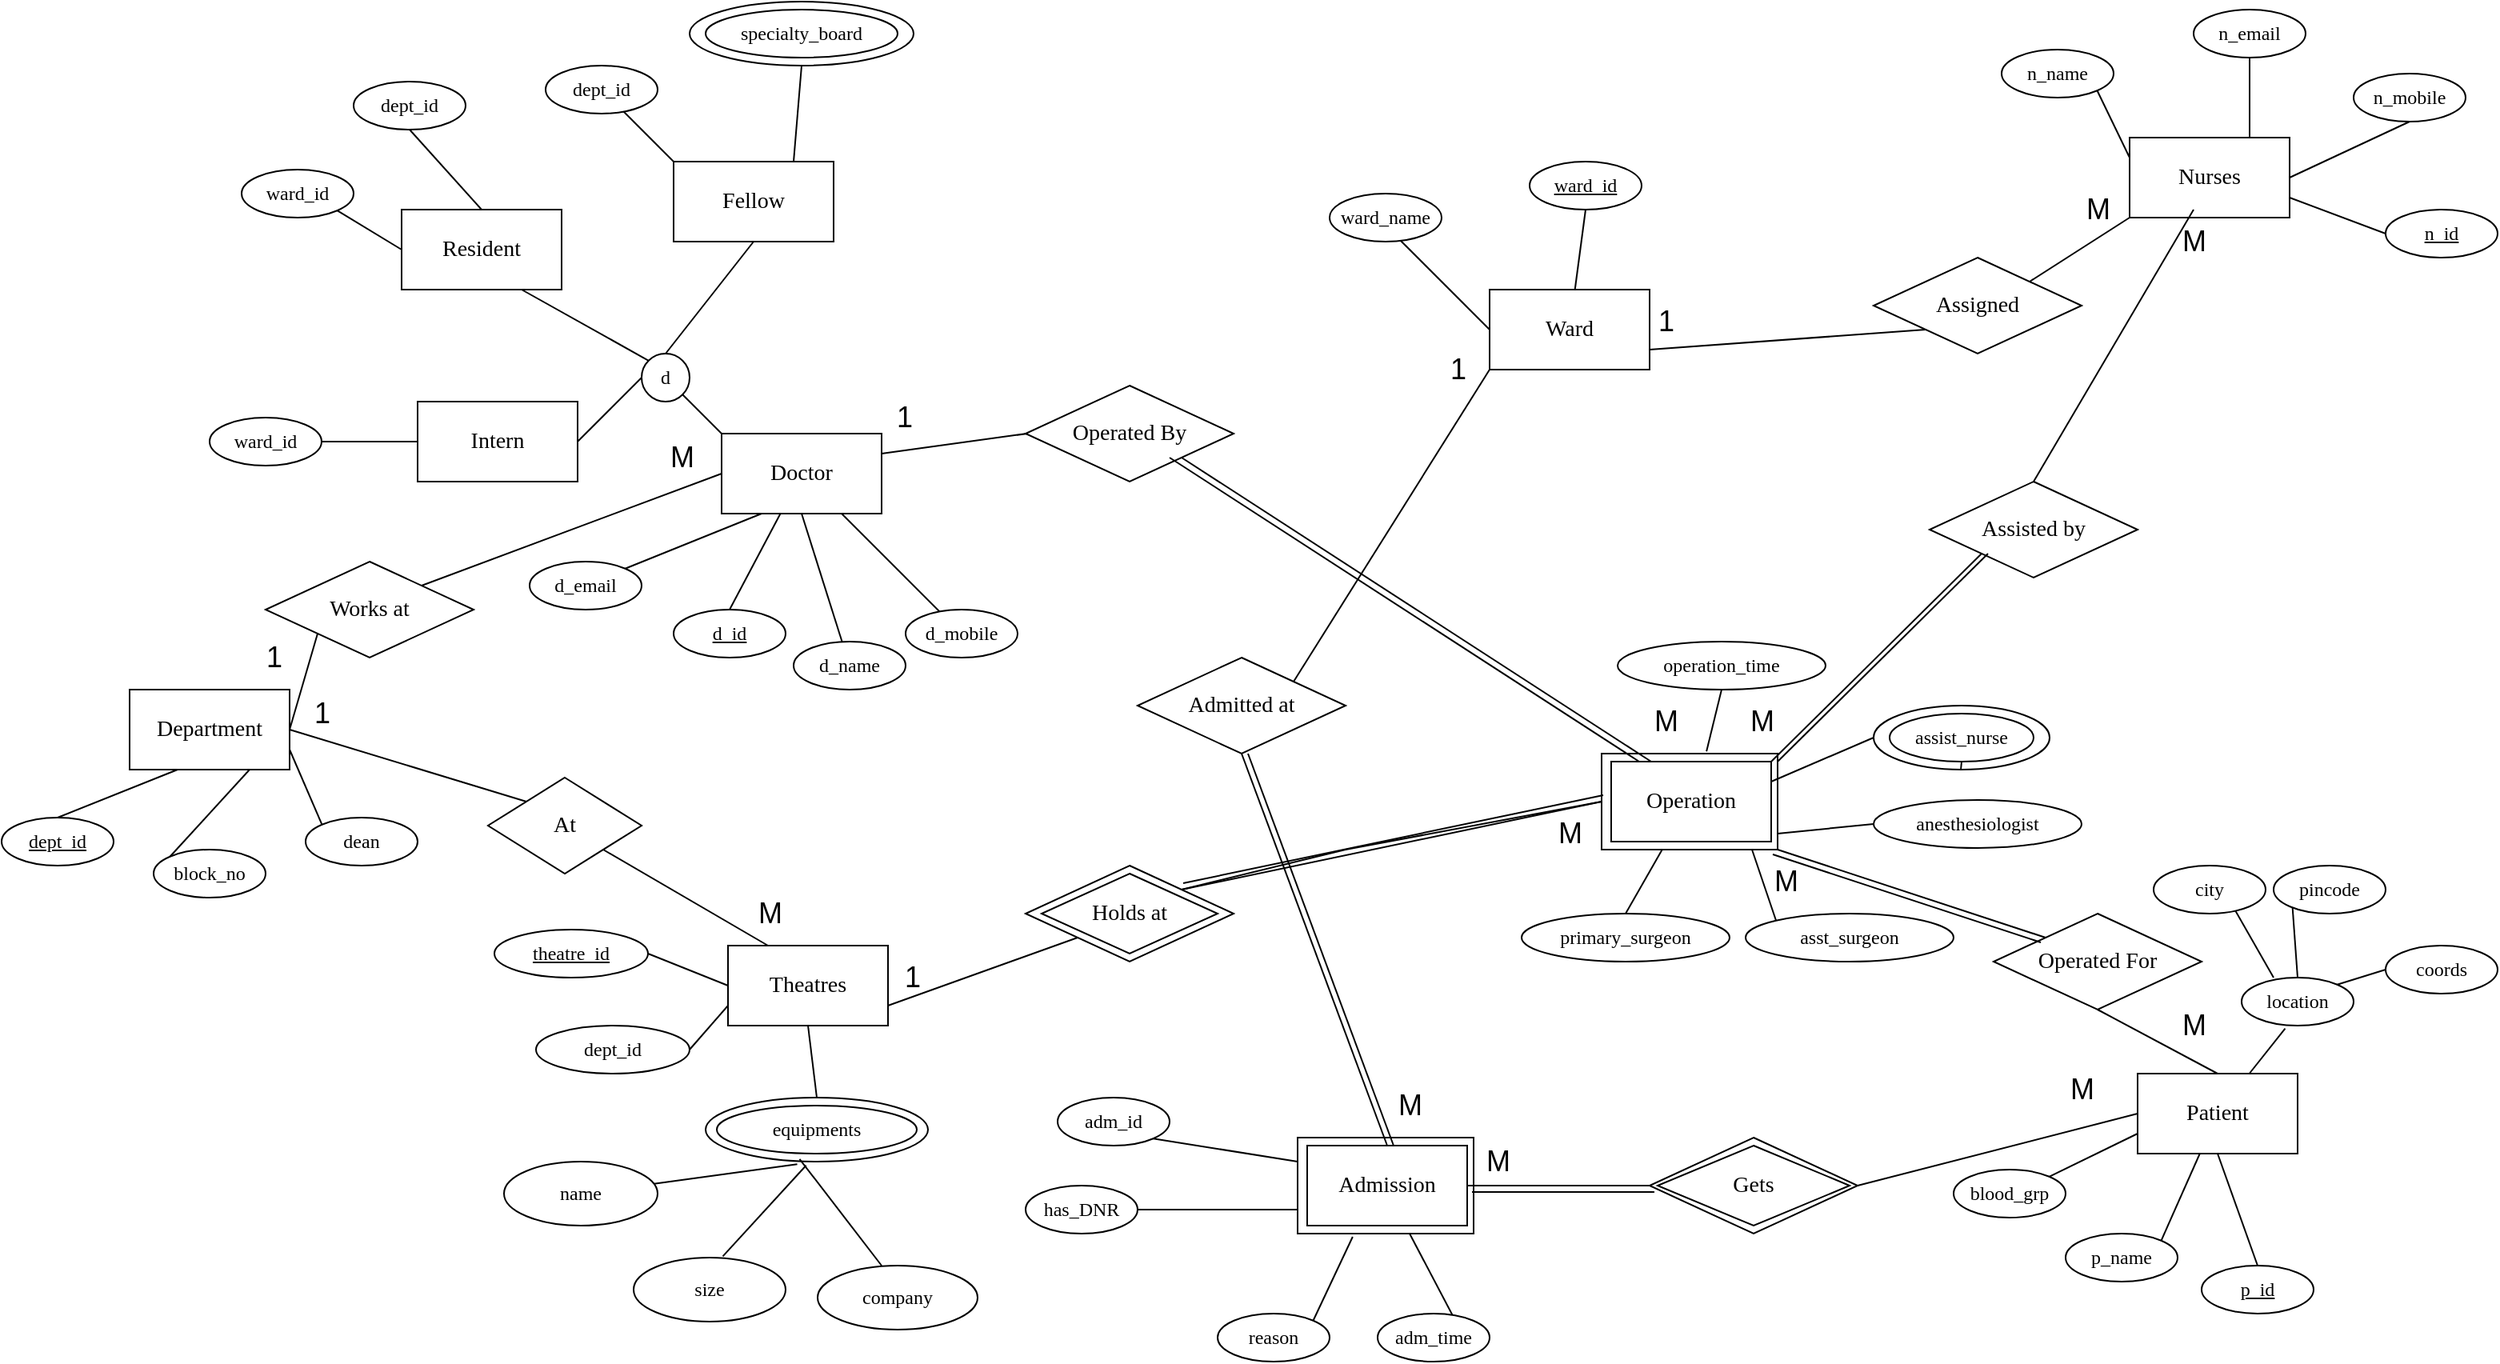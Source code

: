 <mxfile version="18.1.3" type="github">
  <diagram id="R2lEEEUBdFMjLlhIrx00" name="Page-1">
    <mxGraphModel dx="1888" dy="1639" grid="1" gridSize="10" guides="1" tooltips="1" connect="1" arrows="1" fold="0" page="1" pageScale="1" pageWidth="850" pageHeight="1100" math="0" shadow="0" extFonts="Permanent Marker^https://fonts.googleapis.com/css?family=Permanent+Marker">
      <root>
        <mxCell id="0" />
        <mxCell id="1" parent="0" />
        <mxCell id="N8Ufnz0W6D04skS4zoCJ-83" value="&lt;font style=&quot;font-size: 12px;&quot;&gt;equipments&lt;/font&gt;" style="ellipse;whiteSpace=wrap;html=1;fontFamily=Ubuntu;fontSource=https%3A%2F%2Ffonts.googleapis.com%2Fcss%3Ffamily%3DUbuntu;fontSize=14;container=1;" parent="1" vertex="1">
          <mxGeometry x="-90" y="535" width="139" height="40" as="geometry" />
        </mxCell>
        <mxCell id="N8Ufnz0W6D04skS4zoCJ-192" value="&lt;font style=&quot;font-size: 12px;&quot;&gt;equipments&lt;/font&gt;" style="ellipse;whiteSpace=wrap;html=1;fontFamily=Ubuntu;fontSource=https%3A%2F%2Ffonts.googleapis.com%2Fcss%3Ffamily%3DUbuntu;fontSize=14;container=1;" parent="N8Ufnz0W6D04skS4zoCJ-83" vertex="1">
          <mxGeometry x="7" y="5" width="125" height="30" as="geometry" />
        </mxCell>
        <mxCell id="N8Ufnz0W6D04skS4zoCJ-90" style="edgeStyle=none;rounded=0;orthogonalLoop=1;jettySize=auto;html=1;exitX=0.5;exitY=0;exitDx=0;exitDy=0;entryX=0.5;entryY=1;entryDx=0;entryDy=0;fontFamily=Ubuntu;fontSource=https%3A%2F%2Ffonts.googleapis.com%2Fcss%3Ffamily%3DUbuntu;fontSize=12;endArrow=none;endFill=0;" parent="1" source="N8Ufnz0W6D04skS4zoCJ-103" target="N8Ufnz0W6D04skS4zoCJ-62" edge="1">
          <mxGeometry relative="1" as="geometry" />
        </mxCell>
        <mxCell id="N8Ufnz0W6D04skS4zoCJ-91" style="edgeStyle=none;rounded=0;orthogonalLoop=1;jettySize=auto;html=1;exitX=0;exitY=0;exitDx=0;exitDy=0;entryX=0.75;entryY=1;entryDx=0;entryDy=0;fontFamily=Ubuntu;fontSource=https%3A%2F%2Ffonts.googleapis.com%2Fcss%3Ffamily%3DUbuntu;fontSize=12;endArrow=none;endFill=0;" parent="1" source="N8Ufnz0W6D04skS4zoCJ-103" target="N8Ufnz0W6D04skS4zoCJ-60" edge="1">
          <mxGeometry relative="1" as="geometry" />
        </mxCell>
        <mxCell id="N8Ufnz0W6D04skS4zoCJ-92" style="edgeStyle=none;rounded=0;orthogonalLoop=1;jettySize=auto;html=1;exitX=0;exitY=0.5;exitDx=0;exitDy=0;entryX=1;entryY=0.5;entryDx=0;entryDy=0;fontFamily=Ubuntu;fontSource=https%3A%2F%2Ffonts.googleapis.com%2Fcss%3Ffamily%3DUbuntu;fontSize=12;endArrow=none;endFill=0;" parent="1" source="N8Ufnz0W6D04skS4zoCJ-103" target="N8Ufnz0W6D04skS4zoCJ-59" edge="1">
          <mxGeometry relative="1" as="geometry" />
        </mxCell>
        <mxCell id="N8Ufnz0W6D04skS4zoCJ-97" style="edgeStyle=none;rounded=0;orthogonalLoop=1;jettySize=auto;html=1;exitX=0.25;exitY=1;exitDx=0;exitDy=0;entryX=1;entryY=0;entryDx=0;entryDy=0;fontFamily=Ubuntu;fontSource=https%3A%2F%2Ffonts.googleapis.com%2Fcss%3Ffamily%3DUbuntu;fontSize=12;endArrow=none;endFill=0;" parent="1" source="N8Ufnz0W6D04skS4zoCJ-1" target="N8Ufnz0W6D04skS4zoCJ-13" edge="1">
          <mxGeometry relative="1" as="geometry" />
        </mxCell>
        <mxCell id="N8Ufnz0W6D04skS4zoCJ-104" style="edgeStyle=none;rounded=0;orthogonalLoop=1;jettySize=auto;html=1;exitX=0;exitY=0;exitDx=0;exitDy=0;entryX=1;entryY=1;entryDx=0;entryDy=0;fontFamily=Ubuntu;fontSource=https%3A%2F%2Ffonts.googleapis.com%2Fcss%3Ffamily%3DUbuntu;fontSize=12;endArrow=none;endFill=0;" parent="1" source="N8Ufnz0W6D04skS4zoCJ-1" target="N8Ufnz0W6D04skS4zoCJ-103" edge="1">
          <mxGeometry relative="1" as="geometry" />
        </mxCell>
        <mxCell id="N8Ufnz0W6D04skS4zoCJ-217" style="edgeStyle=none;rounded=0;orthogonalLoop=1;jettySize=auto;html=1;exitX=1;exitY=0.25;exitDx=0;exitDy=0;entryX=0.1;entryY=0.472;entryDx=0;entryDy=0;entryPerimeter=0;fontFamily=Ubuntu;fontSource=https%3A%2F%2Ffonts.googleapis.com%2Fcss%3Ffamily%3DUbuntu;fontSize=14;endArrow=none;endFill=0;" parent="1" source="N8Ufnz0W6D04skS4zoCJ-1" target="N8Ufnz0W6D04skS4zoCJ-205" edge="1">
          <mxGeometry relative="1" as="geometry" />
        </mxCell>
        <mxCell id="N8Ufnz0W6D04skS4zoCJ-1" value="&lt;font style=&quot;font-size: 14px;&quot; data-font-src=&quot;https://fonts.googleapis.com/css?family=Ubuntu&quot; face=&quot;Ubuntu&quot;&gt;Doctor&lt;/font&gt;" style="rounded=0;whiteSpace=wrap;html=1;" parent="1" vertex="1">
          <mxGeometry x="-80" y="120" width="100" height="50" as="geometry" />
        </mxCell>
        <mxCell id="N8Ufnz0W6D04skS4zoCJ-232" style="edgeStyle=none;rounded=0;orthogonalLoop=1;jettySize=auto;html=1;entryX=0.389;entryY=1.06;entryDx=0;entryDy=0;fontFamily=Ubuntu;fontSource=https%3A%2F%2Ffonts.googleapis.com%2Fcss%3Ffamily%3DUbuntu;fontSize=14;endArrow=none;endFill=0;entryPerimeter=0;" parent="1" source="N8Ufnz0W6D04skS4zoCJ-3" target="N8Ufnz0W6D04skS4zoCJ-78" edge="1">
          <mxGeometry relative="1" as="geometry" />
        </mxCell>
        <mxCell id="N8Ufnz0W6D04skS4zoCJ-3" value="&lt;font style=&quot;font-size: 14px;&quot; data-font-src=&quot;https://fonts.googleapis.com/css?family=Ubuntu&quot; face=&quot;Ubuntu&quot;&gt;Patient&lt;/font&gt;" style="rounded=0;whiteSpace=wrap;html=1;" parent="1" vertex="1">
          <mxGeometry x="805" y="520" width="100" height="50" as="geometry" />
        </mxCell>
        <mxCell id="N8Ufnz0W6D04skS4zoCJ-211" style="edgeStyle=none;rounded=0;orthogonalLoop=1;jettySize=auto;html=1;exitX=1;exitY=0.5;exitDx=0;exitDy=0;entryX=0;entryY=1;entryDx=0;entryDy=0;fontFamily=Ubuntu;fontSource=https%3A%2F%2Ffonts.googleapis.com%2Fcss%3Ffamily%3DUbuntu;fontSize=14;endArrow=none;endFill=0;" parent="1" source="N8Ufnz0W6D04skS4zoCJ-5" target="N8Ufnz0W6D04skS4zoCJ-204" edge="1">
          <mxGeometry relative="1" as="geometry" />
        </mxCell>
        <mxCell id="N8Ufnz0W6D04skS4zoCJ-222" style="edgeStyle=none;rounded=0;orthogonalLoop=1;jettySize=auto;html=1;exitX=1;exitY=0.75;exitDx=0;exitDy=0;entryX=0;entryY=0;entryDx=0;entryDy=0;fontFamily=Ubuntu;fontSource=https%3A%2F%2Ffonts.googleapis.com%2Fcss%3Ffamily%3DUbuntu;fontSize=14;endArrow=none;endFill=0;" parent="1" source="N8Ufnz0W6D04skS4zoCJ-5" target="N8Ufnz0W6D04skS4zoCJ-221" edge="1">
          <mxGeometry relative="1" as="geometry" />
        </mxCell>
        <mxCell id="N8Ufnz0W6D04skS4zoCJ-5" value="&lt;font style=&quot;font-size: 14px;&quot; data-font-src=&quot;https://fonts.googleapis.com/css?family=Ubuntu&quot; face=&quot;Ubuntu&quot;&gt;Department&lt;/font&gt;" style="rounded=0;whiteSpace=wrap;html=1;" parent="1" vertex="1">
          <mxGeometry x="-450" y="280" width="100" height="50" as="geometry" />
        </mxCell>
        <mxCell id="N8Ufnz0W6D04skS4zoCJ-215" style="edgeStyle=none;rounded=0;orthogonalLoop=1;jettySize=auto;html=1;exitX=1;exitY=0.75;exitDx=0;exitDy=0;entryX=0;entryY=1;entryDx=0;entryDy=0;fontFamily=Ubuntu;fontSource=https%3A%2F%2Ffonts.googleapis.com%2Fcss%3Ffamily%3DUbuntu;fontSize=14;endArrow=none;endFill=0;" parent="1" source="N8Ufnz0W6D04skS4zoCJ-6" target="N8Ufnz0W6D04skS4zoCJ-193" edge="1">
          <mxGeometry relative="1" as="geometry" />
        </mxCell>
        <mxCell id="N8Ufnz0W6D04skS4zoCJ-6" value="&lt;font style=&quot;font-size: 14px;&quot; data-font-src=&quot;https://fonts.googleapis.com/css?family=Ubuntu&quot; face=&quot;Ubuntu&quot;&gt;Ward&lt;/font&gt;" style="rounded=0;whiteSpace=wrap;html=1;" parent="1" vertex="1">
          <mxGeometry x="400" y="30" width="100" height="50" as="geometry" />
        </mxCell>
        <mxCell id="N8Ufnz0W6D04skS4zoCJ-98" style="edgeStyle=none;rounded=0;orthogonalLoop=1;jettySize=auto;html=1;exitX=0.5;exitY=0;exitDx=0;exitDy=0;fontFamily=Ubuntu;fontSource=https%3A%2F%2Ffonts.googleapis.com%2Fcss%3Ffamily%3DUbuntu;fontSize=12;endArrow=none;endFill=0;" parent="1" source="N8Ufnz0W6D04skS4zoCJ-7" target="N8Ufnz0W6D04skS4zoCJ-1" edge="1">
          <mxGeometry relative="1" as="geometry" />
        </mxCell>
        <mxCell id="N8Ufnz0W6D04skS4zoCJ-7" value="&lt;font style=&quot;font-size: 12px;&quot;&gt;&lt;u&gt;d_id&lt;/u&gt;&lt;/font&gt;" style="ellipse;whiteSpace=wrap;html=1;fontFamily=Ubuntu;fontSource=https%3A%2F%2Ffonts.googleapis.com%2Fcss%3Ffamily%3DUbuntu;fontSize=14;" parent="1" vertex="1">
          <mxGeometry x="-110" y="230" width="70" height="30" as="geometry" />
        </mxCell>
        <mxCell id="N8Ufnz0W6D04skS4zoCJ-100" style="edgeStyle=none;rounded=0;orthogonalLoop=1;jettySize=auto;html=1;entryX=0.5;entryY=1;entryDx=0;entryDy=0;fontFamily=Ubuntu;fontSource=https%3A%2F%2Ffonts.googleapis.com%2Fcss%3Ffamily%3DUbuntu;fontSize=12;endArrow=none;endFill=0;" parent="1" source="N8Ufnz0W6D04skS4zoCJ-8" target="N8Ufnz0W6D04skS4zoCJ-1" edge="1">
          <mxGeometry relative="1" as="geometry" />
        </mxCell>
        <mxCell id="N8Ufnz0W6D04skS4zoCJ-8" value="&lt;font style=&quot;font-size: 12px;&quot;&gt;d_name&lt;/font&gt;" style="ellipse;whiteSpace=wrap;html=1;fontFamily=Ubuntu;fontSource=https%3A%2F%2Ffonts.googleapis.com%2Fcss%3Ffamily%3DUbuntu;fontSize=14;" parent="1" vertex="1">
          <mxGeometry x="-35" y="250" width="70" height="30" as="geometry" />
        </mxCell>
        <mxCell id="N8Ufnz0W6D04skS4zoCJ-9" value="&lt;font style=&quot;font-size: 12px;&quot;&gt;dept_id&lt;/font&gt;" style="ellipse;whiteSpace=wrap;html=1;fontFamily=Ubuntu;fontSource=https%3A%2F%2Ffonts.googleapis.com%2Fcss%3Ffamily%3DUbuntu;fontSize=14;" parent="1" vertex="1">
          <mxGeometry x="-310" y="-100" width="70" height="30" as="geometry" />
        </mxCell>
        <mxCell id="N8Ufnz0W6D04skS4zoCJ-13" value="&lt;font style=&quot;font-size: 12px;&quot;&gt;d_email&lt;/font&gt;" style="ellipse;whiteSpace=wrap;html=1;fontFamily=Ubuntu;fontSource=https%3A%2F%2Ffonts.googleapis.com%2Fcss%3Ffamily%3DUbuntu;fontSize=14;" parent="1" vertex="1">
          <mxGeometry x="-200" y="200" width="70" height="30" as="geometry" />
        </mxCell>
        <mxCell id="N8Ufnz0W6D04skS4zoCJ-121" style="edgeStyle=none;rounded=0;orthogonalLoop=1;jettySize=auto;html=1;exitX=0.5;exitY=0;exitDx=0;exitDy=0;fontFamily=Ubuntu;fontSource=https%3A%2F%2Ffonts.googleapis.com%2Fcss%3Ffamily%3DUbuntu;fontSize=12;endArrow=none;endFill=0;" parent="1" source="N8Ufnz0W6D04skS4zoCJ-18" edge="1">
          <mxGeometry relative="1" as="geometry">
            <mxPoint x="-420" y="330" as="targetPoint" />
          </mxGeometry>
        </mxCell>
        <mxCell id="N8Ufnz0W6D04skS4zoCJ-18" value="&lt;font style=&quot;font-size: 12px;&quot;&gt;&lt;u&gt;dept_id&lt;/u&gt;&lt;/font&gt;" style="ellipse;whiteSpace=wrap;html=1;fontFamily=Ubuntu;fontSource=https%3A%2F%2Ffonts.googleapis.com%2Fcss%3Ffamily%3DUbuntu;fontSize=14;" parent="1" vertex="1">
          <mxGeometry x="-530" y="360" width="70" height="30" as="geometry" />
        </mxCell>
        <mxCell id="N8Ufnz0W6D04skS4zoCJ-122" style="edgeStyle=none;rounded=0;orthogonalLoop=1;jettySize=auto;html=1;exitX=0;exitY=0;exitDx=0;exitDy=0;entryX=0.75;entryY=1;entryDx=0;entryDy=0;fontFamily=Ubuntu;fontSource=https%3A%2F%2Ffonts.googleapis.com%2Fcss%3Ffamily%3DUbuntu;fontSize=12;endArrow=none;endFill=0;" parent="1" source="N8Ufnz0W6D04skS4zoCJ-19" target="N8Ufnz0W6D04skS4zoCJ-5" edge="1">
          <mxGeometry relative="1" as="geometry" />
        </mxCell>
        <mxCell id="N8Ufnz0W6D04skS4zoCJ-19" value="&lt;font style=&quot;font-size: 12px;&quot;&gt;block_no&lt;/font&gt;" style="ellipse;whiteSpace=wrap;html=1;fontFamily=Ubuntu;fontSource=https%3A%2F%2Ffonts.googleapis.com%2Fcss%3Ffamily%3DUbuntu;fontSize=14;" parent="1" vertex="1">
          <mxGeometry x="-435" y="380" width="70" height="30" as="geometry" />
        </mxCell>
        <mxCell id="N8Ufnz0W6D04skS4zoCJ-32" value="" style="group" parent="1" vertex="1" connectable="0">
          <mxGeometry x="470" y="320" width="110" height="60" as="geometry" />
        </mxCell>
        <mxCell id="N8Ufnz0W6D04skS4zoCJ-31" value="&lt;font style=&quot;font-size: 14px;&quot; data-font-src=&quot;https://fonts.googleapis.com/css?family=Ubuntu&quot; face=&quot;Ubuntu&quot;&gt;Operation&lt;/font&gt;" style="rounded=0;whiteSpace=wrap;html=1;" parent="N8Ufnz0W6D04skS4zoCJ-32" vertex="1">
          <mxGeometry width="110" height="60" as="geometry" />
        </mxCell>
        <mxCell id="N8Ufnz0W6D04skS4zoCJ-30" value="&lt;font style=&quot;font-size: 14px;&quot; data-font-src=&quot;https://fonts.googleapis.com/css?family=Ubuntu&quot; face=&quot;Ubuntu&quot;&gt;Operation&lt;/font&gt;" style="rounded=0;whiteSpace=wrap;html=1;" parent="N8Ufnz0W6D04skS4zoCJ-32" vertex="1">
          <mxGeometry x="6" y="5" width="100" height="50" as="geometry" />
        </mxCell>
        <mxCell id="N8Ufnz0W6D04skS4zoCJ-33" value="" style="group" parent="1" vertex="1" connectable="0">
          <mxGeometry x="280" y="560" width="110" height="60" as="geometry" />
        </mxCell>
        <mxCell id="N8Ufnz0W6D04skS4zoCJ-34" value="&lt;font style=&quot;font-size: 14px;&quot; data-font-src=&quot;https://fonts.googleapis.com/css?family=Ubuntu&quot; face=&quot;Ubuntu&quot;&gt;Operation&lt;/font&gt;" style="rounded=0;whiteSpace=wrap;html=1;" parent="N8Ufnz0W6D04skS4zoCJ-33" vertex="1">
          <mxGeometry width="110" height="60" as="geometry" />
        </mxCell>
        <mxCell id="N8Ufnz0W6D04skS4zoCJ-35" value="&lt;font style=&quot;font-size: 14px;&quot; data-font-src=&quot;https://fonts.googleapis.com/css?family=Ubuntu&quot; face=&quot;Ubuntu&quot;&gt;Admission&lt;br&gt;&lt;/font&gt;" style="rounded=0;whiteSpace=wrap;html=1;" parent="N8Ufnz0W6D04skS4zoCJ-33" vertex="1">
          <mxGeometry x="6" y="5" width="100" height="50" as="geometry" />
        </mxCell>
        <mxCell id="N8Ufnz0W6D04skS4zoCJ-136" style="edgeStyle=none;rounded=0;orthogonalLoop=1;jettySize=auto;html=1;exitX=0.5;exitY=0;exitDx=0;exitDy=0;entryX=0.5;entryY=1;entryDx=0;entryDy=0;fontFamily=Ubuntu;fontSource=https%3A%2F%2Ffonts.googleapis.com%2Fcss%3Ffamily%3DUbuntu;fontSize=12;endArrow=none;endFill=0;" parent="1" source="N8Ufnz0W6D04skS4zoCJ-36" target="N8Ufnz0W6D04skS4zoCJ-3" edge="1">
          <mxGeometry relative="1" as="geometry" />
        </mxCell>
        <mxCell id="N8Ufnz0W6D04skS4zoCJ-36" value="&lt;font style=&quot;font-size: 12px;&quot;&gt;&lt;u&gt;p_id&lt;/u&gt;&lt;/font&gt;" style="ellipse;whiteSpace=wrap;html=1;fontFamily=Ubuntu;fontSource=https%3A%2F%2Ffonts.googleapis.com%2Fcss%3Ffamily%3DUbuntu;fontSize=14;" parent="1" vertex="1">
          <mxGeometry x="845" y="640" width="70" height="30" as="geometry" />
        </mxCell>
        <mxCell id="N8Ufnz0W6D04skS4zoCJ-135" style="edgeStyle=none;rounded=0;orthogonalLoop=1;jettySize=auto;html=1;exitX=1;exitY=0;exitDx=0;exitDy=0;fontFamily=Ubuntu;fontSource=https%3A%2F%2Ffonts.googleapis.com%2Fcss%3Ffamily%3DUbuntu;fontSize=12;endArrow=none;endFill=0;" parent="1" source="N8Ufnz0W6D04skS4zoCJ-37" target="N8Ufnz0W6D04skS4zoCJ-3" edge="1">
          <mxGeometry relative="1" as="geometry" />
        </mxCell>
        <mxCell id="N8Ufnz0W6D04skS4zoCJ-37" value="&lt;font style=&quot;font-size: 12px;&quot;&gt;p_name&lt;/font&gt;" style="ellipse;whiteSpace=wrap;html=1;fontFamily=Ubuntu;fontSource=https%3A%2F%2Ffonts.googleapis.com%2Fcss%3Ffamily%3DUbuntu;fontSize=14;" parent="1" vertex="1">
          <mxGeometry x="760" y="620" width="70" height="30" as="geometry" />
        </mxCell>
        <mxCell id="N8Ufnz0W6D04skS4zoCJ-101" style="edgeStyle=none;rounded=0;orthogonalLoop=1;jettySize=auto;html=1;entryX=0.75;entryY=1;entryDx=0;entryDy=0;fontFamily=Ubuntu;fontSource=https%3A%2F%2Ffonts.googleapis.com%2Fcss%3Ffamily%3DUbuntu;fontSize=12;endArrow=none;endFill=0;" parent="1" source="N8Ufnz0W6D04skS4zoCJ-38" target="N8Ufnz0W6D04skS4zoCJ-1" edge="1">
          <mxGeometry relative="1" as="geometry" />
        </mxCell>
        <mxCell id="N8Ufnz0W6D04skS4zoCJ-38" value="&lt;font style=&quot;font-size: 12px;&quot;&gt;d_mobile&lt;/font&gt;" style="ellipse;whiteSpace=wrap;html=1;fontFamily=Ubuntu;fontSource=https%3A%2F%2Ffonts.googleapis.com%2Fcss%3Ffamily%3DUbuntu;fontSize=14;" parent="1" vertex="1">
          <mxGeometry x="35" y="230" width="70" height="30" as="geometry" />
        </mxCell>
        <mxCell id="N8Ufnz0W6D04skS4zoCJ-134" style="edgeStyle=none;rounded=0;orthogonalLoop=1;jettySize=auto;html=1;exitX=1;exitY=0;exitDx=0;exitDy=0;entryX=0;entryY=0.75;entryDx=0;entryDy=0;fontFamily=Ubuntu;fontSource=https%3A%2F%2Ffonts.googleapis.com%2Fcss%3Ffamily%3DUbuntu;fontSize=12;endArrow=none;endFill=0;" parent="1" source="N8Ufnz0W6D04skS4zoCJ-40" target="N8Ufnz0W6D04skS4zoCJ-3" edge="1">
          <mxGeometry relative="1" as="geometry" />
        </mxCell>
        <mxCell id="N8Ufnz0W6D04skS4zoCJ-40" value="&lt;font style=&quot;font-size: 12px;&quot;&gt;blood_grp&lt;br&gt;&lt;/font&gt;" style="ellipse;whiteSpace=wrap;html=1;fontFamily=Ubuntu;fontSource=https%3A%2F%2Ffonts.googleapis.com%2Fcss%3Ffamily%3DUbuntu;fontSize=14;" parent="1" vertex="1">
          <mxGeometry x="690" y="580" width="70" height="30" as="geometry" />
        </mxCell>
        <mxCell id="N8Ufnz0W6D04skS4zoCJ-107" style="edgeStyle=none;rounded=0;orthogonalLoop=1;jettySize=auto;html=1;exitX=1;exitY=0.5;exitDx=0;exitDy=0;entryX=0;entryY=0.75;entryDx=0;entryDy=0;fontFamily=Ubuntu;fontSource=https%3A%2F%2Ffonts.googleapis.com%2Fcss%3Ffamily%3DUbuntu;fontSize=12;endArrow=none;endFill=0;" parent="1" source="N8Ufnz0W6D04skS4zoCJ-41" target="N8Ufnz0W6D04skS4zoCJ-34" edge="1">
          <mxGeometry relative="1" as="geometry" />
        </mxCell>
        <mxCell id="N8Ufnz0W6D04skS4zoCJ-41" value="&lt;font style=&quot;font-size: 12px;&quot;&gt;has_DNR&lt;br&gt;&lt;/font&gt;" style="ellipse;whiteSpace=wrap;html=1;fontFamily=Ubuntu;fontSource=https%3A%2F%2Ffonts.googleapis.com%2Fcss%3Ffamily%3DUbuntu;fontSize=14;" parent="1" vertex="1">
          <mxGeometry x="110" y="590" width="70" height="30" as="geometry" />
        </mxCell>
        <mxCell id="N8Ufnz0W6D04skS4zoCJ-113" style="edgeStyle=none;rounded=0;orthogonalLoop=1;jettySize=auto;html=1;exitX=0.5;exitY=0;exitDx=0;exitDy=0;fontFamily=Ubuntu;fontSource=https%3A%2F%2Ffonts.googleapis.com%2Fcss%3Ffamily%3DUbuntu;fontSize=12;endArrow=none;endFill=0;" parent="1" source="N8Ufnz0W6D04skS4zoCJ-43" target="N8Ufnz0W6D04skS4zoCJ-31" edge="1">
          <mxGeometry relative="1" as="geometry" />
        </mxCell>
        <mxCell id="N8Ufnz0W6D04skS4zoCJ-43" value="&lt;font style=&quot;font-size: 12px;&quot;&gt;primary_surgeon&lt;/font&gt;" style="ellipse;whiteSpace=wrap;html=1;fontFamily=Ubuntu;fontSource=https%3A%2F%2Ffonts.googleapis.com%2Fcss%3Ffamily%3DUbuntu;fontSize=14;" parent="1" vertex="1">
          <mxGeometry x="420" y="420" width="130" height="30" as="geometry" />
        </mxCell>
        <mxCell id="N8Ufnz0W6D04skS4zoCJ-114" style="edgeStyle=none;rounded=0;orthogonalLoop=1;jettySize=auto;html=1;exitX=0;exitY=0;exitDx=0;exitDy=0;fontFamily=Ubuntu;fontSource=https%3A%2F%2Ffonts.googleapis.com%2Fcss%3Ffamily%3DUbuntu;fontSize=12;endArrow=none;endFill=0;" parent="1" source="N8Ufnz0W6D04skS4zoCJ-44" edge="1">
          <mxGeometry relative="1" as="geometry">
            <mxPoint x="564" y="380" as="targetPoint" />
          </mxGeometry>
        </mxCell>
        <mxCell id="N8Ufnz0W6D04skS4zoCJ-44" value="&lt;font style=&quot;font-size: 12px;&quot;&gt;asst_surgeon&lt;/font&gt;" style="ellipse;whiteSpace=wrap;html=1;fontFamily=Ubuntu;fontSource=https%3A%2F%2Ffonts.googleapis.com%2Fcss%3Ffamily%3DUbuntu;fontSize=14;" parent="1" vertex="1">
          <mxGeometry x="560" y="420" width="130" height="30" as="geometry" />
        </mxCell>
        <mxCell id="N8Ufnz0W6D04skS4zoCJ-115" style="edgeStyle=none;rounded=0;orthogonalLoop=1;jettySize=auto;html=1;exitX=0;exitY=0.5;exitDx=0;exitDy=0;fontFamily=Ubuntu;fontSource=https%3A%2F%2Ffonts.googleapis.com%2Fcss%3Ffamily%3DUbuntu;fontSize=12;endArrow=none;endFill=0;" parent="1" source="N8Ufnz0W6D04skS4zoCJ-45" edge="1">
          <mxGeometry relative="1" as="geometry">
            <mxPoint x="580" y="370" as="targetPoint" />
          </mxGeometry>
        </mxCell>
        <mxCell id="N8Ufnz0W6D04skS4zoCJ-45" value="&lt;font style=&quot;font-size: 12px;&quot;&gt;anesthesiologist&lt;/font&gt;" style="ellipse;whiteSpace=wrap;html=1;fontFamily=Ubuntu;fontSource=https%3A%2F%2Ffonts.googleapis.com%2Fcss%3Ffamily%3DUbuntu;fontSize=14;" parent="1" vertex="1">
          <mxGeometry x="640" y="349" width="130" height="30" as="geometry" />
        </mxCell>
        <mxCell id="N8Ufnz0W6D04skS4zoCJ-50" value="" style="group" parent="1" vertex="1" connectable="0">
          <mxGeometry x="640" y="290" width="110" height="40" as="geometry" />
        </mxCell>
        <mxCell id="N8Ufnz0W6D04skS4zoCJ-48" value="&lt;font style=&quot;font-size: 12px;&quot;&gt;specialty_board&lt;/font&gt;" style="ellipse;whiteSpace=wrap;html=1;fontFamily=Ubuntu;fontSource=https%3A%2F%2Ffonts.googleapis.com%2Fcss%3Ffamily%3DUbuntu;fontSize=14;" parent="N8Ufnz0W6D04skS4zoCJ-50" vertex="1">
          <mxGeometry width="110" height="40" as="geometry" />
        </mxCell>
        <mxCell id="N8Ufnz0W6D04skS4zoCJ-49" value="&lt;font style=&quot;font-size: 12px;&quot;&gt;assist_nurse&lt;/font&gt;" style="ellipse;whiteSpace=wrap;html=1;fontFamily=Ubuntu;fontSource=https%3A%2F%2Ffonts.googleapis.com%2Fcss%3Ffamily%3DUbuntu;fontSize=14;" parent="N8Ufnz0W6D04skS4zoCJ-50" vertex="1">
          <mxGeometry x="10" y="5" width="90" height="30" as="geometry" />
        </mxCell>
        <mxCell id="N8Ufnz0W6D04skS4zoCJ-110" style="edgeStyle=none;rounded=0;orthogonalLoop=1;jettySize=auto;html=1;exitX=0.5;exitY=1;exitDx=0;exitDy=0;entryX=0.596;entryY=-0.023;entryDx=0;entryDy=0;entryPerimeter=0;fontFamily=Ubuntu;fontSource=https%3A%2F%2Ffonts.googleapis.com%2Fcss%3Ffamily%3DUbuntu;fontSize=12;endArrow=none;endFill=0;" parent="1" source="N8Ufnz0W6D04skS4zoCJ-51" target="N8Ufnz0W6D04skS4zoCJ-31" edge="1">
          <mxGeometry relative="1" as="geometry" />
        </mxCell>
        <mxCell id="N8Ufnz0W6D04skS4zoCJ-51" value="&lt;font style=&quot;font-size: 12px;&quot;&gt;operation_time&lt;/font&gt;" style="ellipse;whiteSpace=wrap;html=1;fontFamily=Ubuntu;fontSource=https%3A%2F%2Ffonts.googleapis.com%2Fcss%3Ffamily%3DUbuntu;fontSize=14;" parent="1" vertex="1">
          <mxGeometry x="480" y="250" width="130" height="30" as="geometry" />
        </mxCell>
        <mxCell id="N8Ufnz0W6D04skS4zoCJ-108" style="edgeStyle=none;rounded=0;orthogonalLoop=1;jettySize=auto;html=1;exitX=1;exitY=1;exitDx=0;exitDy=0;entryX=0;entryY=0.25;entryDx=0;entryDy=0;fontFamily=Ubuntu;fontSource=https%3A%2F%2Ffonts.googleapis.com%2Fcss%3Ffamily%3DUbuntu;fontSize=12;endArrow=none;endFill=0;" parent="1" source="N8Ufnz0W6D04skS4zoCJ-54" target="N8Ufnz0W6D04skS4zoCJ-34" edge="1">
          <mxGeometry relative="1" as="geometry" />
        </mxCell>
        <mxCell id="N8Ufnz0W6D04skS4zoCJ-54" value="&lt;font style=&quot;font-size: 12px;&quot;&gt;adm_id&lt;br&gt;&lt;/font&gt;" style="ellipse;whiteSpace=wrap;html=1;fontFamily=Ubuntu;fontSource=https%3A%2F%2Ffonts.googleapis.com%2Fcss%3Ffamily%3DUbuntu;fontSize=14;" parent="1" vertex="1">
          <mxGeometry x="130" y="535" width="70" height="30" as="geometry" />
        </mxCell>
        <mxCell id="N8Ufnz0W6D04skS4zoCJ-125" style="edgeStyle=none;rounded=0;orthogonalLoop=1;jettySize=auto;html=1;exitX=0.5;exitY=1;exitDx=0;exitDy=0;fontFamily=Ubuntu;fontSource=https%3A%2F%2Ffonts.googleapis.com%2Fcss%3Ffamily%3DUbuntu;fontSize=12;endArrow=none;endFill=0;" parent="1" source="N8Ufnz0W6D04skS4zoCJ-55" target="N8Ufnz0W6D04skS4zoCJ-6" edge="1">
          <mxGeometry relative="1" as="geometry" />
        </mxCell>
        <mxCell id="N8Ufnz0W6D04skS4zoCJ-55" value="&lt;font style=&quot;font-size: 12px;&quot;&gt;&lt;u&gt;ward_id&lt;/u&gt;&lt;br&gt;&lt;/font&gt;" style="ellipse;whiteSpace=wrap;html=1;fontFamily=Ubuntu;fontSource=https%3A%2F%2Ffonts.googleapis.com%2Fcss%3Ffamily%3DUbuntu;fontSize=14;" parent="1" vertex="1">
          <mxGeometry x="425" y="-50" width="70" height="30" as="geometry" />
        </mxCell>
        <mxCell id="N8Ufnz0W6D04skS4zoCJ-93" style="edgeStyle=none;rounded=0;orthogonalLoop=1;jettySize=auto;html=1;exitX=0;exitY=0.5;exitDx=0;exitDy=0;entryX=1;entryY=0.5;entryDx=0;entryDy=0;fontFamily=Ubuntu;fontSource=https%3A%2F%2Ffonts.googleapis.com%2Fcss%3Ffamily%3DUbuntu;fontSize=12;endArrow=none;endFill=0;" parent="1" source="N8Ufnz0W6D04skS4zoCJ-59" target="N8Ufnz0W6D04skS4zoCJ-66" edge="1">
          <mxGeometry relative="1" as="geometry" />
        </mxCell>
        <mxCell id="N8Ufnz0W6D04skS4zoCJ-59" value="&lt;font face=&quot;Ubuntu&quot;&gt;&lt;span style=&quot;font-size: 14px;&quot;&gt;Intern&lt;/span&gt;&lt;/font&gt;" style="rounded=0;whiteSpace=wrap;html=1;" parent="1" vertex="1">
          <mxGeometry x="-270" y="100" width="100" height="50" as="geometry" />
        </mxCell>
        <mxCell id="N8Ufnz0W6D04skS4zoCJ-94" style="edgeStyle=none;rounded=0;orthogonalLoop=1;jettySize=auto;html=1;exitX=0;exitY=0.5;exitDx=0;exitDy=0;entryX=1;entryY=1;entryDx=0;entryDy=0;fontFamily=Ubuntu;fontSource=https%3A%2F%2Ffonts.googleapis.com%2Fcss%3Ffamily%3DUbuntu;fontSize=12;endArrow=none;endFill=0;" parent="1" source="N8Ufnz0W6D04skS4zoCJ-60" target="N8Ufnz0W6D04skS4zoCJ-65" edge="1">
          <mxGeometry relative="1" as="geometry" />
        </mxCell>
        <mxCell id="N8Ufnz0W6D04skS4zoCJ-95" style="edgeStyle=none;rounded=0;orthogonalLoop=1;jettySize=auto;html=1;exitX=0.5;exitY=0;exitDx=0;exitDy=0;entryX=0.5;entryY=1;entryDx=0;entryDy=0;fontFamily=Ubuntu;fontSource=https%3A%2F%2Ffonts.googleapis.com%2Fcss%3Ffamily%3DUbuntu;fontSize=12;endArrow=none;endFill=0;" parent="1" source="N8Ufnz0W6D04skS4zoCJ-60" target="N8Ufnz0W6D04skS4zoCJ-9" edge="1">
          <mxGeometry relative="1" as="geometry" />
        </mxCell>
        <mxCell id="N8Ufnz0W6D04skS4zoCJ-60" value="&lt;font face=&quot;Ubuntu&quot;&gt;&lt;span style=&quot;font-size: 14px;&quot;&gt;Resident&lt;/span&gt;&lt;/font&gt;" style="rounded=0;whiteSpace=wrap;html=1;" parent="1" vertex="1">
          <mxGeometry x="-280" y="-20" width="100" height="50" as="geometry" />
        </mxCell>
        <mxCell id="N8Ufnz0W6D04skS4zoCJ-96" style="edgeStyle=none;rounded=0;orthogonalLoop=1;jettySize=auto;html=1;exitX=0.75;exitY=0;exitDx=0;exitDy=0;entryX=0.5;entryY=1;entryDx=0;entryDy=0;fontFamily=Ubuntu;fontSource=https%3A%2F%2Ffonts.googleapis.com%2Fcss%3Ffamily%3DUbuntu;fontSize=12;endArrow=none;endFill=0;" parent="1" source="N8Ufnz0W6D04skS4zoCJ-62" target="N8Ufnz0W6D04skS4zoCJ-11" edge="1">
          <mxGeometry relative="1" as="geometry" />
        </mxCell>
        <mxCell id="N8Ufnz0W6D04skS4zoCJ-203" style="edgeStyle=none;rounded=0;orthogonalLoop=1;jettySize=auto;html=1;exitX=0;exitY=0;exitDx=0;exitDy=0;fontFamily=Ubuntu;fontSource=https%3A%2F%2Ffonts.googleapis.com%2Fcss%3Ffamily%3DUbuntu;fontSize=14;endArrow=none;endFill=0;" parent="1" source="N8Ufnz0W6D04skS4zoCJ-62" target="N8Ufnz0W6D04skS4zoCJ-202" edge="1">
          <mxGeometry relative="1" as="geometry" />
        </mxCell>
        <mxCell id="N8Ufnz0W6D04skS4zoCJ-62" value="&lt;font face=&quot;Ubuntu&quot;&gt;&lt;span style=&quot;font-size: 14px;&quot;&gt;Fellow&lt;/span&gt;&lt;/font&gt;" style="rounded=0;whiteSpace=wrap;html=1;" parent="1" vertex="1">
          <mxGeometry x="-110" y="-50" width="100" height="50" as="geometry" />
        </mxCell>
        <mxCell id="N8Ufnz0W6D04skS4zoCJ-11" value="&lt;font style=&quot;font-size: 12px;&quot;&gt;specialty_board&lt;/font&gt;" style="ellipse;whiteSpace=wrap;html=1;fontFamily=Ubuntu;fontSource=https%3A%2F%2Ffonts.googleapis.com%2Fcss%3Ffamily%3DUbuntu;fontSize=14;" parent="1" vertex="1">
          <mxGeometry x="-100" y="-150" width="140" height="40" as="geometry" />
        </mxCell>
        <mxCell id="N8Ufnz0W6D04skS4zoCJ-10" value="&lt;font style=&quot;font-size: 12px;&quot;&gt;specialty_board&lt;/font&gt;" style="ellipse;whiteSpace=wrap;html=1;fontFamily=Ubuntu;fontSource=https%3A%2F%2Ffonts.googleapis.com%2Fcss%3Ffamily%3DUbuntu;fontSize=14;container=1;" parent="1" vertex="1">
          <mxGeometry x="-90" y="-145" width="120" height="30" as="geometry" />
        </mxCell>
        <mxCell id="N8Ufnz0W6D04skS4zoCJ-65" value="&lt;font style=&quot;font-size: 12px;&quot;&gt;ward_id&lt;br&gt;&lt;/font&gt;" style="ellipse;whiteSpace=wrap;html=1;fontFamily=Ubuntu;fontSource=https%3A%2F%2Ffonts.googleapis.com%2Fcss%3Ffamily%3DUbuntu;fontSize=14;" parent="1" vertex="1">
          <mxGeometry x="-380" y="-45" width="70" height="30" as="geometry" />
        </mxCell>
        <mxCell id="N8Ufnz0W6D04skS4zoCJ-66" value="&lt;font style=&quot;font-size: 12px;&quot;&gt;ward_id&lt;br&gt;&lt;/font&gt;" style="ellipse;whiteSpace=wrap;html=1;fontFamily=Ubuntu;fontSource=https%3A%2F%2Ffonts.googleapis.com%2Fcss%3Ffamily%3DUbuntu;fontSize=14;" parent="1" vertex="1">
          <mxGeometry x="-400" y="110" width="70" height="30" as="geometry" />
        </mxCell>
        <mxCell id="N8Ufnz0W6D04skS4zoCJ-68" style="edgeStyle=none;rounded=0;orthogonalLoop=1;jettySize=auto;html=1;exitX=0.5;exitY=1;exitDx=0;exitDy=0;fontFamily=Ubuntu;fontSource=https%3A%2F%2Ffonts.googleapis.com%2Fcss%3Ffamily%3DUbuntu;fontSize=12;" parent="1" source="N8Ufnz0W6D04skS4zoCJ-51" target="N8Ufnz0W6D04skS4zoCJ-51" edge="1">
          <mxGeometry relative="1" as="geometry" />
        </mxCell>
        <mxCell id="N8Ufnz0W6D04skS4zoCJ-70" value="&lt;font style=&quot;font-size: 14px;&quot; data-font-src=&quot;https://fonts.googleapis.com/css?family=Ubuntu&quot; face=&quot;Ubuntu&quot;&gt;Nurses&lt;/font&gt;" style="rounded=0;whiteSpace=wrap;html=1;" parent="1" vertex="1">
          <mxGeometry x="800" y="-65" width="100" height="50" as="geometry" />
        </mxCell>
        <mxCell id="N8Ufnz0W6D04skS4zoCJ-130" style="edgeStyle=none;rounded=0;orthogonalLoop=1;jettySize=auto;html=1;exitX=0;exitY=0.5;exitDx=0;exitDy=0;entryX=1;entryY=0.75;entryDx=0;entryDy=0;fontFamily=Ubuntu;fontSource=https%3A%2F%2Ffonts.googleapis.com%2Fcss%3Ffamily%3DUbuntu;fontSize=12;endArrow=none;endFill=0;" parent="1" source="N8Ufnz0W6D04skS4zoCJ-71" target="N8Ufnz0W6D04skS4zoCJ-70" edge="1">
          <mxGeometry relative="1" as="geometry" />
        </mxCell>
        <mxCell id="N8Ufnz0W6D04skS4zoCJ-71" value="&lt;font style=&quot;font-size: 12px;&quot;&gt;&lt;u&gt;n_id&lt;/u&gt;&lt;/font&gt;" style="ellipse;whiteSpace=wrap;html=1;fontFamily=Ubuntu;fontSource=https%3A%2F%2Ffonts.googleapis.com%2Fcss%3Ffamily%3DUbuntu;fontSize=14;" parent="1" vertex="1">
          <mxGeometry x="960" y="-20" width="70" height="30" as="geometry" />
        </mxCell>
        <mxCell id="N8Ufnz0W6D04skS4zoCJ-127" style="edgeStyle=none;rounded=0;orthogonalLoop=1;jettySize=auto;html=1;exitX=1;exitY=1;exitDx=0;exitDy=0;entryX=0;entryY=0.25;entryDx=0;entryDy=0;fontFamily=Ubuntu;fontSource=https%3A%2F%2Ffonts.googleapis.com%2Fcss%3Ffamily%3DUbuntu;fontSize=12;endArrow=none;endFill=0;" parent="1" source="N8Ufnz0W6D04skS4zoCJ-72" target="N8Ufnz0W6D04skS4zoCJ-70" edge="1">
          <mxGeometry relative="1" as="geometry" />
        </mxCell>
        <mxCell id="N8Ufnz0W6D04skS4zoCJ-72" value="&lt;font style=&quot;font-size: 12px;&quot;&gt;n_name&lt;/font&gt;" style="ellipse;whiteSpace=wrap;html=1;fontFamily=Ubuntu;fontSource=https%3A%2F%2Ffonts.googleapis.com%2Fcss%3Ffamily%3DUbuntu;fontSize=14;" parent="1" vertex="1">
          <mxGeometry x="720" y="-120" width="70" height="30" as="geometry" />
        </mxCell>
        <mxCell id="N8Ufnz0W6D04skS4zoCJ-128" style="edgeStyle=none;rounded=0;orthogonalLoop=1;jettySize=auto;html=1;exitX=0.5;exitY=1;exitDx=0;exitDy=0;entryX=0.75;entryY=0;entryDx=0;entryDy=0;fontFamily=Ubuntu;fontSource=https%3A%2F%2Ffonts.googleapis.com%2Fcss%3Ffamily%3DUbuntu;fontSize=12;endArrow=none;endFill=0;" parent="1" source="N8Ufnz0W6D04skS4zoCJ-73" target="N8Ufnz0W6D04skS4zoCJ-70" edge="1">
          <mxGeometry relative="1" as="geometry" />
        </mxCell>
        <mxCell id="N8Ufnz0W6D04skS4zoCJ-73" value="&lt;font style=&quot;font-size: 12px;&quot;&gt;n_email&lt;/font&gt;" style="ellipse;whiteSpace=wrap;html=1;fontFamily=Ubuntu;fontSource=https%3A%2F%2Ffonts.googleapis.com%2Fcss%3Ffamily%3DUbuntu;fontSize=14;" parent="1" vertex="1">
          <mxGeometry x="840" y="-145" width="70" height="30" as="geometry" />
        </mxCell>
        <mxCell id="N8Ufnz0W6D04skS4zoCJ-129" style="edgeStyle=none;rounded=0;orthogonalLoop=1;jettySize=auto;html=1;exitX=0.5;exitY=1;exitDx=0;exitDy=0;entryX=1;entryY=0.5;entryDx=0;entryDy=0;fontFamily=Ubuntu;fontSource=https%3A%2F%2Ffonts.googleapis.com%2Fcss%3Ffamily%3DUbuntu;fontSize=12;endArrow=none;endFill=0;" parent="1" source="N8Ufnz0W6D04skS4zoCJ-74" target="N8Ufnz0W6D04skS4zoCJ-70" edge="1">
          <mxGeometry relative="1" as="geometry" />
        </mxCell>
        <mxCell id="N8Ufnz0W6D04skS4zoCJ-74" value="&lt;font style=&quot;font-size: 12px;&quot;&gt;n_mobile&lt;/font&gt;" style="ellipse;whiteSpace=wrap;html=1;fontFamily=Ubuntu;fontSource=https%3A%2F%2Ffonts.googleapis.com%2Fcss%3Ffamily%3DUbuntu;fontSize=14;" parent="1" vertex="1">
          <mxGeometry x="940" y="-105" width="70" height="30" as="geometry" />
        </mxCell>
        <mxCell id="N8Ufnz0W6D04skS4zoCJ-209" style="edgeStyle=none;rounded=0;orthogonalLoop=1;jettySize=auto;html=1;exitX=1;exitY=0.75;exitDx=0;exitDy=0;entryX=0;entryY=1;entryDx=0;entryDy=0;fontFamily=Ubuntu;fontSource=https%3A%2F%2Ffonts.googleapis.com%2Fcss%3Ffamily%3DUbuntu;fontSize=14;endArrow=none;endFill=0;" parent="1" source="N8Ufnz0W6D04skS4zoCJ-77" target="N8Ufnz0W6D04skS4zoCJ-199" edge="1">
          <mxGeometry relative="1" as="geometry" />
        </mxCell>
        <mxCell id="N8Ufnz0W6D04skS4zoCJ-77" value="&lt;font face=&quot;Ubuntu&quot;&gt;&lt;span style=&quot;font-size: 14px;&quot;&gt;Theatres&lt;/span&gt;&lt;/font&gt;" style="rounded=0;whiteSpace=wrap;html=1;" parent="1" vertex="1">
          <mxGeometry x="-76" y="440" width="100" height="50" as="geometry" />
        </mxCell>
        <mxCell id="N8Ufnz0W6D04skS4zoCJ-78" value="&lt;font style=&quot;font-size: 12px;&quot;&gt;location&lt;/font&gt;" style="ellipse;whiteSpace=wrap;html=1;fontFamily=Ubuntu;fontSource=https%3A%2F%2Ffonts.googleapis.com%2Fcss%3Ffamily%3DUbuntu;fontSize=14;" parent="1" vertex="1">
          <mxGeometry x="870" y="460" width="70" height="30" as="geometry" />
        </mxCell>
        <mxCell id="N8Ufnz0W6D04skS4zoCJ-138" style="edgeStyle=none;rounded=0;orthogonalLoop=1;jettySize=auto;html=1;exitX=0.5;exitY=0;exitDx=0;exitDy=0;fontFamily=Ubuntu;fontSource=https%3A%2F%2Ffonts.googleapis.com%2Fcss%3Ffamily%3DUbuntu;fontSize=12;endArrow=none;endFill=0;" parent="1" source="N8Ufnz0W6D04skS4zoCJ-79" edge="1">
          <mxGeometry relative="1" as="geometry">
            <mxPoint x="890" y="460" as="targetPoint" />
          </mxGeometry>
        </mxCell>
        <mxCell id="N8Ufnz0W6D04skS4zoCJ-79" value="&lt;font style=&quot;font-size: 12px;&quot;&gt;city&lt;/font&gt;" style="ellipse;whiteSpace=wrap;html=1;fontFamily=Ubuntu;fontSource=https%3A%2F%2Ffonts.googleapis.com%2Fcss%3Ffamily%3DUbuntu;fontSize=14;" parent="1" vertex="1">
          <mxGeometry x="815" y="390" width="70" height="30" as="geometry" />
        </mxCell>
        <mxCell id="N8Ufnz0W6D04skS4zoCJ-131" style="edgeStyle=none;rounded=0;orthogonalLoop=1;jettySize=auto;html=1;exitX=1;exitY=0.5;exitDx=0;exitDy=0;entryX=0;entryY=0.5;entryDx=0;entryDy=0;fontFamily=Ubuntu;fontSource=https%3A%2F%2Ffonts.googleapis.com%2Fcss%3Ffamily%3DUbuntu;fontSize=12;endArrow=none;endFill=0;" parent="1" source="N8Ufnz0W6D04skS4zoCJ-80" target="N8Ufnz0W6D04skS4zoCJ-77" edge="1">
          <mxGeometry relative="1" as="geometry" />
        </mxCell>
        <mxCell id="N8Ufnz0W6D04skS4zoCJ-80" value="&lt;font style=&quot;font-size: 12px;&quot;&gt;&lt;u&gt;theatre_id&lt;/u&gt;&lt;/font&gt;" style="ellipse;whiteSpace=wrap;html=1;fontFamily=Ubuntu;fontSource=https%3A%2F%2Ffonts.googleapis.com%2Fcss%3Ffamily%3DUbuntu;fontSize=14;" parent="1" vertex="1">
          <mxGeometry x="-222" y="430" width="96" height="30" as="geometry" />
        </mxCell>
        <mxCell id="N8Ufnz0W6D04skS4zoCJ-132" style="edgeStyle=none;rounded=0;orthogonalLoop=1;jettySize=auto;html=1;exitX=1;exitY=0.5;exitDx=0;exitDy=0;entryX=0;entryY=0.75;entryDx=0;entryDy=0;fontFamily=Ubuntu;fontSource=https%3A%2F%2Ffonts.googleapis.com%2Fcss%3Ffamily%3DUbuntu;fontSize=12;endArrow=none;endFill=0;" parent="1" source="N8Ufnz0W6D04skS4zoCJ-81" target="N8Ufnz0W6D04skS4zoCJ-77" edge="1">
          <mxGeometry relative="1" as="geometry" />
        </mxCell>
        <mxCell id="N8Ufnz0W6D04skS4zoCJ-81" value="&lt;font style=&quot;font-size: 12px;&quot;&gt;dept_id&lt;/font&gt;" style="ellipse;whiteSpace=wrap;html=1;fontFamily=Ubuntu;fontSource=https%3A%2F%2Ffonts.googleapis.com%2Fcss%3Ffamily%3DUbuntu;fontSize=14;" parent="1" vertex="1">
          <mxGeometry x="-196" y="490" width="96" height="30" as="geometry" />
        </mxCell>
        <mxCell id="N8Ufnz0W6D04skS4zoCJ-133" style="edgeStyle=none;rounded=0;orthogonalLoop=1;jettySize=auto;html=1;exitX=0.5;exitY=0;exitDx=0;exitDy=0;entryX=0.5;entryY=1;entryDx=0;entryDy=0;fontFamily=Ubuntu;fontSource=https%3A%2F%2Ffonts.googleapis.com%2Fcss%3Ffamily%3DUbuntu;fontSize=12;endArrow=none;endFill=0;" parent="1" source="N8Ufnz0W6D04skS4zoCJ-83" target="N8Ufnz0W6D04skS4zoCJ-77" edge="1">
          <mxGeometry relative="1" as="geometry" />
        </mxCell>
        <mxCell id="N8Ufnz0W6D04skS4zoCJ-139" style="edgeStyle=none;rounded=0;orthogonalLoop=1;jettySize=auto;html=1;exitX=0;exitY=0;exitDx=0;exitDy=0;entryX=0.5;entryY=0;entryDx=0;entryDy=0;fontFamily=Ubuntu;fontSource=https%3A%2F%2Ffonts.googleapis.com%2Fcss%3Ffamily%3DUbuntu;fontSize=12;endArrow=none;endFill=0;" parent="1" source="N8Ufnz0W6D04skS4zoCJ-85" target="N8Ufnz0W6D04skS4zoCJ-78" edge="1">
          <mxGeometry relative="1" as="geometry" />
        </mxCell>
        <mxCell id="N8Ufnz0W6D04skS4zoCJ-85" value="&lt;font style=&quot;font-size: 12px;&quot;&gt;pincode&lt;/font&gt;" style="ellipse;whiteSpace=wrap;html=1;fontFamily=Ubuntu;fontSource=https%3A%2F%2Ffonts.googleapis.com%2Fcss%3Ffamily%3DUbuntu;fontSize=14;" parent="1" vertex="1">
          <mxGeometry x="890" y="390" width="70" height="30" as="geometry" />
        </mxCell>
        <mxCell id="N8Ufnz0W6D04skS4zoCJ-140" style="edgeStyle=none;rounded=0;orthogonalLoop=1;jettySize=auto;html=1;exitX=0;exitY=0.5;exitDx=0;exitDy=0;fontFamily=Ubuntu;fontSource=https%3A%2F%2Ffonts.googleapis.com%2Fcss%3Ffamily%3DUbuntu;fontSize=12;endArrow=none;endFill=0;entryX=1;entryY=0;entryDx=0;entryDy=0;" parent="1" source="N8Ufnz0W6D04skS4zoCJ-86" target="N8Ufnz0W6D04skS4zoCJ-78" edge="1">
          <mxGeometry relative="1" as="geometry">
            <mxPoint x="1005" y="620" as="targetPoint" />
          </mxGeometry>
        </mxCell>
        <mxCell id="N8Ufnz0W6D04skS4zoCJ-86" value="&lt;font style=&quot;font-size: 12px;&quot;&gt;coords&lt;/font&gt;" style="ellipse;whiteSpace=wrap;html=1;fontFamily=Ubuntu;fontSource=https%3A%2F%2Ffonts.googleapis.com%2Fcss%3Ffamily%3DUbuntu;fontSize=14;" parent="1" vertex="1">
          <mxGeometry x="960" y="440" width="70" height="30" as="geometry" />
        </mxCell>
        <mxCell id="N8Ufnz0W6D04skS4zoCJ-109" style="edgeStyle=none;rounded=0;orthogonalLoop=1;jettySize=auto;html=1;exitX=1;exitY=1;exitDx=0;exitDy=0;fontFamily=Ubuntu;fontSource=https%3A%2F%2Ffonts.googleapis.com%2Fcss%3Ffamily%3DUbuntu;fontSize=12;endArrow=none;endFill=0;" parent="1" source="N8Ufnz0W6D04skS4zoCJ-87" edge="1">
          <mxGeometry relative="1" as="geometry">
            <mxPoint x="350" y="620" as="targetPoint" />
          </mxGeometry>
        </mxCell>
        <mxCell id="N8Ufnz0W6D04skS4zoCJ-87" value="&lt;font style=&quot;font-size: 12px;&quot;&gt;adm_time&lt;/font&gt;" style="ellipse;whiteSpace=wrap;html=1;fontFamily=Ubuntu;fontSource=https%3A%2F%2Ffonts.googleapis.com%2Fcss%3Ffamily%3DUbuntu;fontSize=14;" parent="1" vertex="1">
          <mxGeometry x="330" y="670" width="70" height="30" as="geometry" />
        </mxCell>
        <mxCell id="N8Ufnz0W6D04skS4zoCJ-103" value="d" style="ellipse;whiteSpace=wrap;html=1;aspect=fixed;fontFamily=Ubuntu;fontSource=https%3A%2F%2Ffonts.googleapis.com%2Fcss%3Ffamily%3DUbuntu;fontSize=12;" parent="1" vertex="1">
          <mxGeometry x="-130" y="70" width="30" height="30" as="geometry" />
        </mxCell>
        <mxCell id="N8Ufnz0W6D04skS4zoCJ-116" style="edgeStyle=none;rounded=0;orthogonalLoop=1;jettySize=auto;html=1;exitX=0;exitY=0.5;exitDx=0;exitDy=0;entryX=1;entryY=0.25;entryDx=0;entryDy=0;fontFamily=Ubuntu;fontSource=https%3A%2F%2Ffonts.googleapis.com%2Fcss%3Ffamily%3DUbuntu;fontSize=12;endArrow=none;endFill=0;" parent="1" source="N8Ufnz0W6D04skS4zoCJ-48" target="N8Ufnz0W6D04skS4zoCJ-30" edge="1">
          <mxGeometry relative="1" as="geometry" />
        </mxCell>
        <mxCell id="N8Ufnz0W6D04skS4zoCJ-124" style="edgeStyle=none;rounded=0;orthogonalLoop=1;jettySize=auto;html=1;exitX=0.5;exitY=1;exitDx=0;exitDy=0;entryX=0;entryY=0.5;entryDx=0;entryDy=0;fontFamily=Ubuntu;fontSource=https%3A%2F%2Ffonts.googleapis.com%2Fcss%3Ffamily%3DUbuntu;fontSize=12;endArrow=none;endFill=0;" parent="1" target="N8Ufnz0W6D04skS4zoCJ-6" edge="1">
          <mxGeometry relative="1" as="geometry">
            <mxPoint x="340" y="-5" as="sourcePoint" />
          </mxGeometry>
        </mxCell>
        <mxCell id="N8Ufnz0W6D04skS4zoCJ-191" style="edgeStyle=none;rounded=0;orthogonalLoop=1;jettySize=auto;html=1;exitX=1;exitY=0;exitDx=0;exitDy=0;entryX=0.313;entryY=1.033;entryDx=0;entryDy=0;entryPerimeter=0;fontFamily=Ubuntu;fontSource=https%3A%2F%2Ffonts.googleapis.com%2Fcss%3Ffamily%3DUbuntu;fontSize=12;endArrow=none;endFill=0;" parent="1" source="N8Ufnz0W6D04skS4zoCJ-188" target="N8Ufnz0W6D04skS4zoCJ-34" edge="1">
          <mxGeometry relative="1" as="geometry" />
        </mxCell>
        <mxCell id="N8Ufnz0W6D04skS4zoCJ-188" value="&lt;font style=&quot;font-size: 12px;&quot;&gt;reason&lt;br&gt;&lt;/font&gt;" style="ellipse;whiteSpace=wrap;html=1;fontFamily=Ubuntu;fontSource=https%3A%2F%2Ffonts.googleapis.com%2Fcss%3Ffamily%3DUbuntu;fontSize=14;" parent="1" vertex="1">
          <mxGeometry x="230" y="670" width="70" height="30" as="geometry" />
        </mxCell>
        <mxCell id="N8Ufnz0W6D04skS4zoCJ-216" style="edgeStyle=none;rounded=0;orthogonalLoop=1;jettySize=auto;html=1;exitX=1;exitY=0;exitDx=0;exitDy=0;entryX=0;entryY=1;entryDx=0;entryDy=0;fontFamily=Ubuntu;fontSource=https%3A%2F%2Ffonts.googleapis.com%2Fcss%3Ffamily%3DUbuntu;fontSize=14;endArrow=none;endFill=0;" parent="1" source="N8Ufnz0W6D04skS4zoCJ-193" target="N8Ufnz0W6D04skS4zoCJ-70" edge="1">
          <mxGeometry relative="1" as="geometry" />
        </mxCell>
        <mxCell id="N8Ufnz0W6D04skS4zoCJ-193" value="&lt;font style=&quot;font-size: 14px;&quot;&gt;Assigned&lt;/font&gt;" style="rhombus;whiteSpace=wrap;html=1;fontFamily=Ubuntu;fontSource=https%3A%2F%2Ffonts.googleapis.com%2Fcss%3Ffamily%3DUbuntu;fontSize=12;" parent="1" vertex="1">
          <mxGeometry x="640" y="10" width="130" height="60" as="geometry" />
        </mxCell>
        <mxCell id="N8Ufnz0W6D04skS4zoCJ-213" style="edgeStyle=none;rounded=0;orthogonalLoop=1;jettySize=auto;html=1;exitX=0.5;exitY=1;exitDx=0;exitDy=0;entryX=0.5;entryY=0;entryDx=0;entryDy=0;fontFamily=Ubuntu;fontSource=https%3A%2F%2Ffonts.googleapis.com%2Fcss%3Ffamily%3DUbuntu;fontSize=14;endArrow=none;endFill=0;" parent="1" source="N8Ufnz0W6D04skS4zoCJ-197" target="N8Ufnz0W6D04skS4zoCJ-35" edge="1">
          <mxGeometry relative="1" as="geometry" />
        </mxCell>
        <mxCell id="N8Ufnz0W6D04skS4zoCJ-214" style="edgeStyle=none;rounded=0;orthogonalLoop=1;jettySize=auto;html=1;exitX=1;exitY=0;exitDx=0;exitDy=0;entryX=0;entryY=1;entryDx=0;entryDy=0;fontFamily=Ubuntu;fontSource=https%3A%2F%2Ffonts.googleapis.com%2Fcss%3Ffamily%3DUbuntu;fontSize=14;endArrow=none;endFill=0;" parent="1" source="N8Ufnz0W6D04skS4zoCJ-197" target="N8Ufnz0W6D04skS4zoCJ-6" edge="1">
          <mxGeometry relative="1" as="geometry" />
        </mxCell>
        <mxCell id="N8Ufnz0W6D04skS4zoCJ-197" value="&lt;font style=&quot;font-size: 14px;&quot;&gt;Admitted at&lt;/font&gt;" style="rhombus;whiteSpace=wrap;html=1;fontFamily=Ubuntu;fontSource=https%3A%2F%2Ffonts.googleapis.com%2Fcss%3Ffamily%3DUbuntu;fontSize=12;" parent="1" vertex="1">
          <mxGeometry x="180" y="260" width="130" height="60" as="geometry" />
        </mxCell>
        <mxCell id="N8Ufnz0W6D04skS4zoCJ-207" style="edgeStyle=none;rounded=0;orthogonalLoop=1;jettySize=auto;html=1;exitX=0;exitY=0.5;exitDx=0;exitDy=0;entryX=1;entryY=0.5;entryDx=0;entryDy=0;fontFamily=Ubuntu;fontSource=https%3A%2F%2Ffonts.googleapis.com%2Fcss%3Ffamily%3DUbuntu;fontSize=14;endArrow=none;endFill=0;" parent="1" source="N8Ufnz0W6D04skS4zoCJ-198" target="N8Ufnz0W6D04skS4zoCJ-35" edge="1">
          <mxGeometry relative="1" as="geometry" />
        </mxCell>
        <mxCell id="N8Ufnz0W6D04skS4zoCJ-208" style="edgeStyle=none;rounded=0;orthogonalLoop=1;jettySize=auto;html=1;exitX=1;exitY=0.5;exitDx=0;exitDy=0;entryX=0;entryY=0.5;entryDx=0;entryDy=0;fontFamily=Ubuntu;fontSource=https%3A%2F%2Ffonts.googleapis.com%2Fcss%3Ffamily%3DUbuntu;fontSize=14;endArrow=none;endFill=0;" parent="1" source="N8Ufnz0W6D04skS4zoCJ-198" target="N8Ufnz0W6D04skS4zoCJ-3" edge="1">
          <mxGeometry relative="1" as="geometry" />
        </mxCell>
        <mxCell id="N8Ufnz0W6D04skS4zoCJ-198" value="&lt;span style=&quot;font-size: 14px;&quot;&gt;Gets&lt;/span&gt;" style="rhombus;whiteSpace=wrap;html=1;fontFamily=Ubuntu;fontSource=https%3A%2F%2Ffonts.googleapis.com%2Fcss%3Ffamily%3DUbuntu;fontSize=12;" parent="1" vertex="1">
          <mxGeometry x="500" y="560" width="130" height="60" as="geometry" />
        </mxCell>
        <mxCell id="N8Ufnz0W6D04skS4zoCJ-210" style="edgeStyle=none;rounded=0;orthogonalLoop=1;jettySize=auto;html=1;exitX=1;exitY=0;exitDx=0;exitDy=0;entryX=0;entryY=0.5;entryDx=0;entryDy=0;fontFamily=Ubuntu;fontSource=https%3A%2F%2Ffonts.googleapis.com%2Fcss%3Ffamily%3DUbuntu;fontSize=14;endArrow=none;endFill=0;" parent="1" source="N8Ufnz0W6D04skS4zoCJ-199" target="N8Ufnz0W6D04skS4zoCJ-31" edge="1">
          <mxGeometry relative="1" as="geometry" />
        </mxCell>
        <mxCell id="N8Ufnz0W6D04skS4zoCJ-199" value="&lt;span style=&quot;font-size: 14px;&quot;&gt;Holds at&lt;/span&gt;" style="rhombus;whiteSpace=wrap;html=1;fontFamily=Ubuntu;fontSource=https%3A%2F%2Ffonts.googleapis.com%2Fcss%3Ffamily%3DUbuntu;fontSize=12;" parent="1" vertex="1">
          <mxGeometry x="110" y="390" width="130" height="60" as="geometry" />
        </mxCell>
        <mxCell id="N8Ufnz0W6D04skS4zoCJ-202" value="&lt;font style=&quot;font-size: 12px;&quot;&gt;dept_id&lt;/font&gt;" style="ellipse;whiteSpace=wrap;html=1;fontFamily=Ubuntu;fontSource=https%3A%2F%2Ffonts.googleapis.com%2Fcss%3Ffamily%3DUbuntu;fontSize=14;" parent="1" vertex="1">
          <mxGeometry x="-190" y="-110" width="70" height="30" as="geometry" />
        </mxCell>
        <mxCell id="N8Ufnz0W6D04skS4zoCJ-212" style="edgeStyle=none;rounded=0;orthogonalLoop=1;jettySize=auto;html=1;exitX=1;exitY=0;exitDx=0;exitDy=0;entryX=0;entryY=0.5;entryDx=0;entryDy=0;fontFamily=Ubuntu;fontSource=https%3A%2F%2Ffonts.googleapis.com%2Fcss%3Ffamily%3DUbuntu;fontSize=14;endArrow=none;endFill=0;" parent="1" source="N8Ufnz0W6D04skS4zoCJ-204" target="N8Ufnz0W6D04skS4zoCJ-1" edge="1">
          <mxGeometry relative="1" as="geometry" />
        </mxCell>
        <mxCell id="N8Ufnz0W6D04skS4zoCJ-204" value="&lt;font style=&quot;font-size: 14px;&quot;&gt;Works at&lt;/font&gt;" style="rhombus;whiteSpace=wrap;html=1;fontFamily=Ubuntu;fontSource=https%3A%2F%2Ffonts.googleapis.com%2Fcss%3Ffamily%3DUbuntu;fontSize=12;" parent="1" vertex="1">
          <mxGeometry x="-365" y="200" width="130" height="60" as="geometry" />
        </mxCell>
        <mxCell id="N8Ufnz0W6D04skS4zoCJ-218" style="edgeStyle=none;rounded=0;orthogonalLoop=1;jettySize=auto;html=1;exitX=1;exitY=1;exitDx=0;exitDy=0;entryX=0.25;entryY=0;entryDx=0;entryDy=0;fontFamily=Ubuntu;fontSource=https%3A%2F%2Ffonts.googleapis.com%2Fcss%3Ffamily%3DUbuntu;fontSize=14;endArrow=none;endFill=0;" parent="1" source="N8Ufnz0W6D04skS4zoCJ-205" target="N8Ufnz0W6D04skS4zoCJ-30" edge="1">
          <mxGeometry relative="1" as="geometry" />
        </mxCell>
        <mxCell id="N8Ufnz0W6D04skS4zoCJ-205" value="&lt;span style=&quot;font-size: 14px;&quot;&gt;Operated By&lt;/span&gt;" style="rhombus;whiteSpace=wrap;html=1;fontFamily=Ubuntu;fontSource=https%3A%2F%2Ffonts.googleapis.com%2Fcss%3Ffamily%3DUbuntu;fontSize=12;" parent="1" vertex="1">
          <mxGeometry x="110" y="90" width="130" height="60" as="geometry" />
        </mxCell>
        <mxCell id="N8Ufnz0W6D04skS4zoCJ-220" style="edgeStyle=none;rounded=0;orthogonalLoop=1;jettySize=auto;html=1;exitX=0.5;exitY=1;exitDx=0;exitDy=0;entryX=0.5;entryY=0;entryDx=0;entryDy=0;fontFamily=Ubuntu;fontSource=https%3A%2F%2Ffonts.googleapis.com%2Fcss%3Ffamily%3DUbuntu;fontSize=14;endArrow=none;endFill=0;" parent="1" source="N8Ufnz0W6D04skS4zoCJ-206" target="N8Ufnz0W6D04skS4zoCJ-3" edge="1">
          <mxGeometry relative="1" as="geometry" />
        </mxCell>
        <mxCell id="N8Ufnz0W6D04skS4zoCJ-206" value="&lt;span style=&quot;font-size: 14px;&quot;&gt;Operated For&lt;/span&gt;" style="rhombus;whiteSpace=wrap;html=1;fontFamily=Ubuntu;fontSource=https%3A%2F%2Ffonts.googleapis.com%2Fcss%3Ffamily%3DUbuntu;fontSize=12;" parent="1" vertex="1">
          <mxGeometry x="715" y="420" width="130" height="60" as="geometry" />
        </mxCell>
        <mxCell id="N8Ufnz0W6D04skS4zoCJ-219" style="edgeStyle=none;rounded=0;orthogonalLoop=1;jettySize=auto;html=1;exitX=1;exitY=1;exitDx=0;exitDy=0;entryX=0;entryY=0;entryDx=0;entryDy=0;fontFamily=Ubuntu;fontSource=https%3A%2F%2Ffonts.googleapis.com%2Fcss%3Ffamily%3DUbuntu;fontSize=14;endArrow=none;endFill=0;" parent="1" source="N8Ufnz0W6D04skS4zoCJ-31" target="N8Ufnz0W6D04skS4zoCJ-206" edge="1">
          <mxGeometry relative="1" as="geometry" />
        </mxCell>
        <mxCell id="N8Ufnz0W6D04skS4zoCJ-221" value="&lt;font style=&quot;font-size: 12px;&quot;&gt;dean&lt;/font&gt;" style="ellipse;whiteSpace=wrap;html=1;fontFamily=Ubuntu;fontSource=https%3A%2F%2Ffonts.googleapis.com%2Fcss%3Ffamily%3DUbuntu;fontSize=14;" parent="1" vertex="1">
          <mxGeometry x="-340" y="360" width="70" height="30" as="geometry" />
        </mxCell>
        <mxCell id="N8Ufnz0W6D04skS4zoCJ-235" style="edgeStyle=none;rounded=0;orthogonalLoop=1;jettySize=auto;html=1;exitX=0.5;exitY=0;exitDx=0;exitDy=0;fontFamily=Ubuntu;fontSource=https%3A%2F%2Ffonts.googleapis.com%2Fcss%3Ffamily%3DUbuntu;fontSize=14;endArrow=none;endFill=0;" parent="1" source="N8Ufnz0W6D04skS4zoCJ-233" edge="1">
          <mxGeometry relative="1" as="geometry">
            <mxPoint x="840" y="-20" as="targetPoint" />
          </mxGeometry>
        </mxCell>
        <mxCell id="N8Ufnz0W6D04skS4zoCJ-233" value="&lt;span style=&quot;font-size: 14px;&quot;&gt;Assisted by&lt;/span&gt;" style="rhombus;whiteSpace=wrap;html=1;fontFamily=Ubuntu;fontSource=https%3A%2F%2Ffonts.googleapis.com%2Fcss%3Ffamily%3DUbuntu;fontSize=12;" parent="1" vertex="1">
          <mxGeometry x="675" y="150" width="130" height="60" as="geometry" />
        </mxCell>
        <mxCell id="N8Ufnz0W6D04skS4zoCJ-234" style="edgeStyle=none;rounded=0;orthogonalLoop=1;jettySize=auto;html=1;exitX=1;exitY=0;exitDx=0;exitDy=0;entryX=0;entryY=1;entryDx=0;entryDy=0;fontFamily=Ubuntu;fontSource=https%3A%2F%2Ffonts.googleapis.com%2Fcss%3Ffamily%3DUbuntu;fontSize=14;endArrow=none;endFill=0;" parent="1" source="N8Ufnz0W6D04skS4zoCJ-30" target="N8Ufnz0W6D04skS4zoCJ-233" edge="1">
          <mxGeometry relative="1" as="geometry" />
        </mxCell>
        <mxCell id="N8Ufnz0W6D04skS4zoCJ-237" style="edgeStyle=none;rounded=0;orthogonalLoop=1;jettySize=auto;html=1;exitX=1;exitY=1;exitDx=0;exitDy=0;entryX=0.25;entryY=0;entryDx=0;entryDy=0;fontFamily=Ubuntu;fontSource=https%3A%2F%2Ffonts.googleapis.com%2Fcss%3Ffamily%3DUbuntu;fontSize=14;endArrow=none;endFill=0;" parent="1" source="N8Ufnz0W6D04skS4zoCJ-236" target="N8Ufnz0W6D04skS4zoCJ-77" edge="1">
          <mxGeometry relative="1" as="geometry" />
        </mxCell>
        <mxCell id="N8Ufnz0W6D04skS4zoCJ-238" style="edgeStyle=none;rounded=0;orthogonalLoop=1;jettySize=auto;html=1;exitX=0;exitY=0;exitDx=0;exitDy=0;entryX=1;entryY=0.5;entryDx=0;entryDy=0;fontFamily=Ubuntu;fontSource=https%3A%2F%2Ffonts.googleapis.com%2Fcss%3Ffamily%3DUbuntu;fontSize=14;endArrow=none;endFill=0;" parent="1" source="N8Ufnz0W6D04skS4zoCJ-236" target="N8Ufnz0W6D04skS4zoCJ-5" edge="1">
          <mxGeometry relative="1" as="geometry" />
        </mxCell>
        <mxCell id="N8Ufnz0W6D04skS4zoCJ-236" value="&lt;font style=&quot;font-size: 14px;&quot;&gt;At&lt;/font&gt;" style="rhombus;whiteSpace=wrap;html=1;fontFamily=Ubuntu;fontSource=https%3A%2F%2Ffonts.googleapis.com%2Fcss%3Ffamily%3DUbuntu;fontSize=12;" parent="1" vertex="1">
          <mxGeometry x="-226" y="335" width="96" height="60" as="geometry" />
        </mxCell>
        <mxCell id="N8Ufnz0W6D04skS4zoCJ-239" style="edgeStyle=none;rounded=0;orthogonalLoop=1;jettySize=auto;html=1;exitX=0;exitY=0.5;exitDx=0;exitDy=0;entryX=1;entryY=0.5;entryDx=0;entryDy=0;fontFamily=Ubuntu;fontSource=https%3A%2F%2Ffonts.googleapis.com%2Fcss%3Ffamily%3DUbuntu;fontSize=14;endArrow=none;endFill=0;" parent="1" edge="1">
          <mxGeometry relative="1" as="geometry">
            <mxPoint x="503" y="594" as="sourcePoint" />
            <mxPoint x="389" y="594" as="targetPoint" />
          </mxGeometry>
        </mxCell>
        <mxCell id="N8Ufnz0W6D04skS4zoCJ-240" style="edgeStyle=none;rounded=0;orthogonalLoop=1;jettySize=auto;html=1;exitX=0.5;exitY=1;exitDx=0;exitDy=0;entryX=0.5;entryY=0;entryDx=0;entryDy=0;fontFamily=Ubuntu;fontSource=https%3A%2F%2Ffonts.googleapis.com%2Fcss%3Ffamily%3DUbuntu;fontSize=14;endArrow=none;endFill=0;" parent="1" edge="1">
          <mxGeometry relative="1" as="geometry">
            <mxPoint x="249" y="320" as="sourcePoint" />
            <mxPoint x="340" y="565" as="targetPoint" />
          </mxGeometry>
        </mxCell>
        <mxCell id="N8Ufnz0W6D04skS4zoCJ-241" style="edgeStyle=none;rounded=0;orthogonalLoop=1;jettySize=auto;html=1;exitX=1;exitY=1;exitDx=0;exitDy=0;entryX=0.25;entryY=0;entryDx=0;entryDy=0;fontFamily=Ubuntu;fontSource=https%3A%2F%2Ffonts.googleapis.com%2Fcss%3Ffamily%3DUbuntu;fontSize=14;endArrow=none;endFill=0;" parent="1" edge="1">
          <mxGeometry relative="1" as="geometry">
            <mxPoint x="200" y="135" as="sourcePoint" />
            <mxPoint x="493.5" y="325" as="targetPoint" />
          </mxGeometry>
        </mxCell>
        <mxCell id="N8Ufnz0W6D04skS4zoCJ-242" style="edgeStyle=none;rounded=0;orthogonalLoop=1;jettySize=auto;html=1;exitX=1;exitY=0;exitDx=0;exitDy=0;entryX=0;entryY=1;entryDx=0;entryDy=0;fontFamily=Ubuntu;fontSource=https%3A%2F%2Ffonts.googleapis.com%2Fcss%3Ffamily%3DUbuntu;fontSize=14;endArrow=none;endFill=0;" parent="1" edge="1">
          <mxGeometry relative="1" as="geometry">
            <mxPoint x="580" y="325" as="sourcePoint" />
            <mxPoint x="711.5" y="195" as="targetPoint" />
          </mxGeometry>
        </mxCell>
        <mxCell id="N8Ufnz0W6D04skS4zoCJ-243" style="edgeStyle=none;rounded=0;orthogonalLoop=1;jettySize=auto;html=1;exitX=0.5;exitY=1;exitDx=0;exitDy=0;fontFamily=Ubuntu;fontSource=https%3A%2F%2Ffonts.googleapis.com%2Fcss%3Ffamily%3DUbuntu;fontSize=14;endArrow=none;endFill=0;" parent="1" source="N8Ufnz0W6D04skS4zoCJ-49" edge="1">
          <mxGeometry relative="1" as="geometry">
            <mxPoint x="694.529" y="330" as="targetPoint" />
          </mxGeometry>
        </mxCell>
        <mxCell id="N8Ufnz0W6D04skS4zoCJ-244" style="edgeStyle=none;rounded=0;orthogonalLoop=1;jettySize=auto;html=1;exitX=1;exitY=1;exitDx=0;exitDy=0;entryX=0;entryY=0;entryDx=0;entryDy=0;fontFamily=Ubuntu;fontSource=https%3A%2F%2Ffonts.googleapis.com%2Fcss%3Ffamily%3DUbuntu;fontSize=14;endArrow=none;endFill=0;" parent="1" edge="1">
          <mxGeometry relative="1" as="geometry">
            <mxPoint x="577" y="383" as="sourcePoint" />
            <mxPoint x="744.5" y="438" as="targetPoint" />
          </mxGeometry>
        </mxCell>
        <mxCell id="N8Ufnz0W6D04skS4zoCJ-246" style="edgeStyle=none;rounded=0;orthogonalLoop=1;jettySize=auto;html=1;exitX=1;exitY=0;exitDx=0;exitDy=0;entryX=0;entryY=0.5;entryDx=0;entryDy=0;fontFamily=Ubuntu;fontSource=https%3A%2F%2Ffonts.googleapis.com%2Fcss%3Ffamily%3DUbuntu;fontSize=14;endArrow=none;endFill=0;" parent="1" edge="1">
          <mxGeometry relative="1" as="geometry">
            <mxPoint x="208.5" y="401" as="sourcePoint" />
            <mxPoint x="471" y="346" as="targetPoint" />
          </mxGeometry>
        </mxCell>
        <mxCell id="JOi_1SRoyD-9DRJJP3D--1" value="&lt;font style=&quot;font-size: 12px;&quot;&gt;name&lt;/font&gt;" style="ellipse;whiteSpace=wrap;html=1;fontFamily=Ubuntu;fontSource=https%3A%2F%2Ffonts.googleapis.com%2Fcss%3Ffamily%3DUbuntu;fontSize=14;" vertex="1" parent="1">
          <mxGeometry x="-216" y="575" width="96" height="40" as="geometry" />
        </mxCell>
        <mxCell id="JOi_1SRoyD-9DRJJP3D--2" value="&lt;font style=&quot;font-size: 12px;&quot;&gt;size&lt;/font&gt;" style="ellipse;whiteSpace=wrap;html=1;fontFamily=Ubuntu;fontSource=https%3A%2F%2Ffonts.googleapis.com%2Fcss%3Ffamily%3DUbuntu;fontSize=14;" vertex="1" parent="1">
          <mxGeometry x="-135" y="635" width="95" height="40" as="geometry" />
        </mxCell>
        <mxCell id="JOi_1SRoyD-9DRJJP3D--3" value="&lt;font style=&quot;font-size: 12px;&quot;&gt;company&lt;/font&gt;" style="ellipse;whiteSpace=wrap;html=1;fontFamily=Ubuntu;fontSource=https%3A%2F%2Ffonts.googleapis.com%2Fcss%3Ffamily%3DUbuntu;fontSize=14;" vertex="1" parent="1">
          <mxGeometry x="-20" y="640" width="100" height="40" as="geometry" />
        </mxCell>
        <mxCell id="JOi_1SRoyD-9DRJJP3D--5" value="" style="endArrow=none;html=1;rounded=0;entryX=0.414;entryY=1.113;entryDx=0;entryDy=0;entryPerimeter=0;" edge="1" parent="1" target="N8Ufnz0W6D04skS4zoCJ-192">
          <mxGeometry width="50" height="50" relative="1" as="geometry">
            <mxPoint x="20" y="640" as="sourcePoint" />
            <mxPoint x="-30" y="580" as="targetPoint" />
          </mxGeometry>
        </mxCell>
        <mxCell id="JOi_1SRoyD-9DRJJP3D--6" value="" style="endArrow=none;html=1;rounded=0;entryX=0.452;entryY=1.06;entryDx=0;entryDy=0;entryPerimeter=0;exitX=0.587;exitY=-0.02;exitDx=0;exitDy=0;exitPerimeter=0;" edge="1" parent="1" source="JOi_1SRoyD-9DRJJP3D--2" target="N8Ufnz0W6D04skS4zoCJ-83">
          <mxGeometry width="50" height="50" relative="1" as="geometry">
            <mxPoint x="30" y="650" as="sourcePoint" />
            <mxPoint x="18.75" y="583.39" as="targetPoint" />
          </mxGeometry>
        </mxCell>
        <mxCell id="JOi_1SRoyD-9DRJJP3D--8" value="" style="endArrow=none;html=1;rounded=0;entryX=0.412;entryY=1.04;entryDx=0;entryDy=0;entryPerimeter=0;" edge="1" parent="1" source="JOi_1SRoyD-9DRJJP3D--1" target="N8Ufnz0W6D04skS4zoCJ-83">
          <mxGeometry width="50" height="50" relative="1" as="geometry">
            <mxPoint x="40" y="660" as="sourcePoint" />
            <mxPoint x="28.75" y="593.39" as="targetPoint" />
          </mxGeometry>
        </mxCell>
        <mxCell id="JOi_1SRoyD-9DRJJP3D--9" style="edgeStyle=none;rounded=0;orthogonalLoop=1;jettySize=auto;html=1;exitX=1;exitY=0;exitDx=0;exitDy=0;entryX=0;entryY=0.5;entryDx=0;entryDy=0;fontFamily=Ubuntu;fontSource=https%3A%2F%2Ffonts.googleapis.com%2Fcss%3Ffamily%3DUbuntu;fontSize=14;endArrow=none;endFill=0;" edge="1" parent="1" source="N8Ufnz0W6D04skS4zoCJ-199" target="N8Ufnz0W6D04skS4zoCJ-31">
          <mxGeometry relative="1" as="geometry">
            <mxPoint x="207.5" y="405" as="sourcePoint" />
            <mxPoint x="470" y="350" as="targetPoint" />
            <Array as="points">
              <mxPoint x="310" y="380" />
            </Array>
          </mxGeometry>
        </mxCell>
        <mxCell id="JOi_1SRoyD-9DRJJP3D--10" value="&lt;span style=&quot;font-size: 14px;&quot;&gt;Holds at&lt;/span&gt;" style="rhombus;whiteSpace=wrap;html=1;fontFamily=Ubuntu;fontSource=https%3A%2F%2Ffonts.googleapis.com%2Fcss%3Ffamily%3DUbuntu;fontSize=12;" vertex="1" parent="1">
          <mxGeometry x="120" y="395" width="110" height="50" as="geometry" />
        </mxCell>
        <mxCell id="JOi_1SRoyD-9DRJJP3D--11" value="&lt;span style=&quot;font-size: 14px;&quot;&gt;Gets&lt;/span&gt;" style="rhombus;whiteSpace=wrap;html=1;fontFamily=Ubuntu;fontSource=https%3A%2F%2Ffonts.googleapis.com%2Fcss%3Ffamily%3DUbuntu;fontSize=12;" vertex="1" parent="1">
          <mxGeometry x="505" y="565" width="120" height="50" as="geometry" />
        </mxCell>
        <mxCell id="JOi_1SRoyD-9DRJJP3D--12" value="&lt;font style=&quot;font-size: 12px;&quot;&gt;ward_name&lt;br&gt;&lt;/font&gt;" style="ellipse;whiteSpace=wrap;html=1;fontFamily=Ubuntu;fontSource=https%3A%2F%2Ffonts.googleapis.com%2Fcss%3Ffamily%3DUbuntu;fontSize=14;" vertex="1" parent="1">
          <mxGeometry x="300" y="-30" width="70" height="30" as="geometry" />
        </mxCell>
        <mxCell id="JOi_1SRoyD-9DRJJP3D--13" value="&lt;font style=&quot;font-size: 18px;&quot;&gt;1&lt;/font&gt;" style="text;html=1;align=center;verticalAlign=middle;resizable=0;points=[];autosize=1;strokeColor=none;fillColor=none;" vertex="1" parent="1">
          <mxGeometry x="19" y="100" width="30" height="20" as="geometry" />
        </mxCell>
        <mxCell id="JOi_1SRoyD-9DRJJP3D--14" value="M" style="text;html=1;align=center;verticalAlign=middle;resizable=0;points=[];autosize=1;strokeColor=none;fillColor=none;fontSize=18;" vertex="1" parent="1">
          <mxGeometry x="-120" y="120" width="30" height="30" as="geometry" />
        </mxCell>
        <mxCell id="JOi_1SRoyD-9DRJJP3D--15" value="1" style="text;html=1;align=center;verticalAlign=middle;resizable=0;points=[];autosize=1;strokeColor=none;fillColor=none;fontSize=18;" vertex="1" parent="1">
          <mxGeometry x="-375" y="245" width="30" height="30" as="geometry" />
        </mxCell>
        <mxCell id="JOi_1SRoyD-9DRJJP3D--16" value="1" style="text;html=1;align=center;verticalAlign=middle;resizable=0;points=[];autosize=1;strokeColor=none;fillColor=none;fontSize=18;" vertex="1" parent="1">
          <mxGeometry x="-345" y="280" width="30" height="30" as="geometry" />
        </mxCell>
        <mxCell id="JOi_1SRoyD-9DRJJP3D--18" value="M" style="text;html=1;align=center;verticalAlign=middle;resizable=0;points=[];autosize=1;strokeColor=none;fillColor=none;fontSize=18;" vertex="1" parent="1">
          <mxGeometry x="-65" y="405" width="30" height="30" as="geometry" />
        </mxCell>
        <mxCell id="JOi_1SRoyD-9DRJJP3D--19" value="1" style="text;html=1;align=center;verticalAlign=middle;resizable=0;points=[];autosize=1;strokeColor=none;fillColor=none;fontSize=18;" vertex="1" parent="1">
          <mxGeometry x="24" y="445" width="30" height="30" as="geometry" />
        </mxCell>
        <mxCell id="JOi_1SRoyD-9DRJJP3D--20" value="M" style="text;html=1;align=center;verticalAlign=middle;resizable=0;points=[];autosize=1;strokeColor=none;fillColor=none;fontSize=18;" vertex="1" parent="1">
          <mxGeometry x="495" y="285" width="30" height="30" as="geometry" />
        </mxCell>
        <mxCell id="JOi_1SRoyD-9DRJJP3D--21" value="M" style="text;html=1;align=center;verticalAlign=middle;resizable=0;points=[];autosize=1;strokeColor=none;fillColor=none;fontSize=18;" vertex="1" parent="1">
          <mxGeometry x="435" y="355" width="30" height="30" as="geometry" />
        </mxCell>
        <mxCell id="JOi_1SRoyD-9DRJJP3D--22" value="M" style="text;html=1;align=center;verticalAlign=middle;resizable=0;points=[];autosize=1;strokeColor=none;fillColor=none;fontSize=18;" vertex="1" parent="1">
          <mxGeometry x="555" y="285" width="30" height="30" as="geometry" />
        </mxCell>
        <mxCell id="JOi_1SRoyD-9DRJJP3D--23" value="M" style="text;html=1;align=center;verticalAlign=middle;resizable=0;points=[];autosize=1;strokeColor=none;fillColor=none;fontSize=18;" vertex="1" parent="1">
          <mxGeometry x="570" y="385" width="30" height="30" as="geometry" />
        </mxCell>
        <mxCell id="JOi_1SRoyD-9DRJJP3D--24" value="M" style="text;html=1;align=center;verticalAlign=middle;resizable=0;points=[];autosize=1;strokeColor=none;fillColor=none;fontSize=18;" vertex="1" parent="1">
          <mxGeometry x="335" y="525" width="30" height="30" as="geometry" />
        </mxCell>
        <mxCell id="JOi_1SRoyD-9DRJJP3D--25" value="M" style="text;html=1;align=center;verticalAlign=middle;resizable=0;points=[];autosize=1;strokeColor=none;fillColor=none;fontSize=18;" vertex="1" parent="1">
          <mxGeometry x="390" y="560" width="30" height="30" as="geometry" />
        </mxCell>
        <mxCell id="JOi_1SRoyD-9DRJJP3D--26" value="1" style="text;html=1;align=center;verticalAlign=middle;resizable=0;points=[];autosize=1;strokeColor=none;fillColor=none;fontSize=18;" vertex="1" parent="1">
          <mxGeometry x="365" y="65" width="30" height="30" as="geometry" />
        </mxCell>
        <mxCell id="JOi_1SRoyD-9DRJJP3D--27" value="1" style="text;html=1;align=center;verticalAlign=middle;resizable=0;points=[];autosize=1;strokeColor=none;fillColor=none;fontSize=18;" vertex="1" parent="1">
          <mxGeometry x="495" y="35" width="30" height="30" as="geometry" />
        </mxCell>
        <mxCell id="JOi_1SRoyD-9DRJJP3D--28" value="M" style="text;html=1;align=center;verticalAlign=middle;resizable=0;points=[];autosize=1;strokeColor=none;fillColor=none;fontSize=18;" vertex="1" parent="1">
          <mxGeometry x="765" y="-35" width="30" height="30" as="geometry" />
        </mxCell>
        <mxCell id="JOi_1SRoyD-9DRJJP3D--29" value="M" style="text;html=1;align=center;verticalAlign=middle;resizable=0;points=[];autosize=1;strokeColor=none;fillColor=none;fontSize=18;" vertex="1" parent="1">
          <mxGeometry x="825" y="-15" width="30" height="30" as="geometry" />
        </mxCell>
        <mxCell id="JOi_1SRoyD-9DRJJP3D--30" value="M" style="text;html=1;align=center;verticalAlign=middle;resizable=0;points=[];autosize=1;strokeColor=none;fillColor=none;fontSize=18;" vertex="1" parent="1">
          <mxGeometry x="825" y="475" width="30" height="30" as="geometry" />
        </mxCell>
        <mxCell id="JOi_1SRoyD-9DRJJP3D--31" value="M" style="text;html=1;align=center;verticalAlign=middle;resizable=0;points=[];autosize=1;strokeColor=none;fillColor=none;fontSize=18;" vertex="1" parent="1">
          <mxGeometry x="755" y="515" width="30" height="30" as="geometry" />
        </mxCell>
      </root>
    </mxGraphModel>
  </diagram>
</mxfile>
